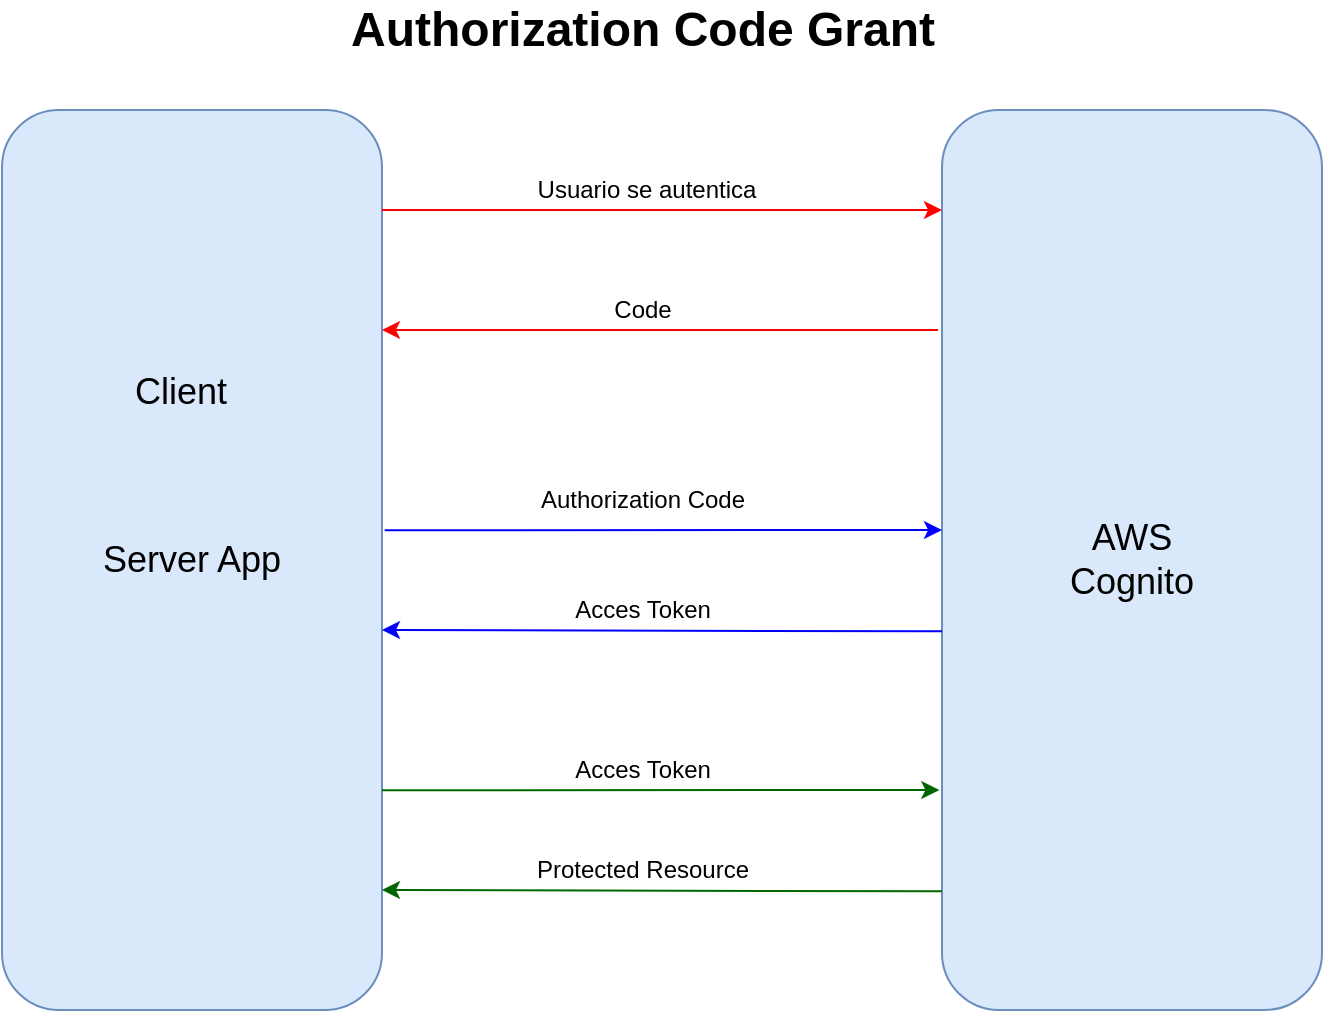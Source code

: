 <mxfile version="27.1.4" pages="10">
  <diagram id="7tGBaHXtMC3OZNAuRk7N" name="Authorization Code Grant">
    <mxGraphModel dx="1426" dy="823" grid="0" gridSize="10" guides="1" tooltips="1" connect="1" arrows="1" fold="1" page="1" pageScale="1" pageWidth="827" pageHeight="1169" math="0" shadow="0">
      <root>
        <mxCell id="jfdKeatXV6GWEacuqLI3-0" />
        <mxCell id="jfdKeatXV6GWEacuqLI3-1" parent="jfdKeatXV6GWEacuqLI3-0" />
        <mxCell id="jfdKeatXV6GWEacuqLI3-2" value="&lt;font style=&quot;font-size: 18px&quot;&gt;Server App&lt;br&gt;&lt;/font&gt;" style="rounded=1;whiteSpace=wrap;html=1;fillColor=#dae8fc;strokeColor=#6c8ebf;" parent="jfdKeatXV6GWEacuqLI3-1" vertex="1">
          <mxGeometry x="40" y="150" width="190" height="450" as="geometry" />
        </mxCell>
        <mxCell id="jfdKeatXV6GWEacuqLI3-3" value="&lt;font style=&quot;font-size: 18px&quot;&gt;AWS&lt;br&gt;Cognito&lt;/font&gt;" style="rounded=1;whiteSpace=wrap;html=1;fillColor=#dae8fc;strokeColor=#6c8ebf;" parent="jfdKeatXV6GWEacuqLI3-1" vertex="1">
          <mxGeometry x="510" y="150" width="190" height="450" as="geometry" />
        </mxCell>
        <mxCell id="jfdKeatXV6GWEacuqLI3-4" value="" style="endArrow=classic;html=1;strokeColor=#FF0000;" parent="jfdKeatXV6GWEacuqLI3-1" edge="1">
          <mxGeometry width="50" height="50" relative="1" as="geometry">
            <mxPoint x="230" y="200" as="sourcePoint" />
            <mxPoint x="510" y="200" as="targetPoint" />
          </mxGeometry>
        </mxCell>
        <mxCell id="jfdKeatXV6GWEacuqLI3-5" value="" style="endArrow=classic;html=1;strokeColor=#FF0000;" parent="jfdKeatXV6GWEacuqLI3-1" edge="1">
          <mxGeometry width="50" height="50" relative="1" as="geometry">
            <mxPoint x="508" y="260" as="sourcePoint" />
            <mxPoint x="230" y="260" as="targetPoint" />
          </mxGeometry>
        </mxCell>
        <mxCell id="jfdKeatXV6GWEacuqLI3-6" value="" style="endArrow=classic;html=1;strokeColor=#0000FF;exitX=1.007;exitY=0.467;exitDx=0;exitDy=0;exitPerimeter=0;" parent="jfdKeatXV6GWEacuqLI3-1" source="jfdKeatXV6GWEacuqLI3-2" edge="1">
          <mxGeometry width="50" height="50" relative="1" as="geometry">
            <mxPoint x="235" y="360" as="sourcePoint" />
            <mxPoint x="510" y="360" as="targetPoint" />
          </mxGeometry>
        </mxCell>
        <mxCell id="jfdKeatXV6GWEacuqLI3-7" value="" style="endArrow=classic;html=1;strokeColor=#0000FF;exitX=-0.011;exitY=0.391;exitDx=0;exitDy=0;exitPerimeter=0;" parent="jfdKeatXV6GWEacuqLI3-1" edge="1">
          <mxGeometry width="50" height="50" relative="1" as="geometry">
            <mxPoint x="510" y="410.66" as="sourcePoint" />
            <mxPoint x="230" y="410" as="targetPoint" />
          </mxGeometry>
        </mxCell>
        <mxCell id="jfdKeatXV6GWEacuqLI3-8" value="Usuario se autentica" style="text;html=1;align=center;verticalAlign=middle;resizable=0;points=[];autosize=1;strokeColor=none;fillColor=none;" parent="jfdKeatXV6GWEacuqLI3-1" vertex="1">
          <mxGeometry x="298" y="177" width="127" height="26" as="geometry" />
        </mxCell>
        <mxCell id="jfdKeatXV6GWEacuqLI3-9" value="Authorization Code" style="text;html=1;align=center;verticalAlign=middle;resizable=0;points=[];autosize=1;strokeColor=none;fillColor=none;" parent="jfdKeatXV6GWEacuqLI3-1" vertex="1">
          <mxGeometry x="300" y="332" width="120" height="26" as="geometry" />
        </mxCell>
        <mxCell id="jfdKeatXV6GWEacuqLI3-10" value="Acces Token" style="text;html=1;align=center;verticalAlign=middle;resizable=0;points=[];autosize=1;strokeColor=none;fillColor=none;" parent="jfdKeatXV6GWEacuqLI3-1" vertex="1">
          <mxGeometry x="320" y="390" width="80" height="20" as="geometry" />
        </mxCell>
        <mxCell id="jfdKeatXV6GWEacuqLI3-11" value="Protected Resource" style="text;html=1;align=center;verticalAlign=middle;resizable=0;points=[];autosize=1;strokeColor=none;fillColor=none;" parent="jfdKeatXV6GWEacuqLI3-1" vertex="1">
          <mxGeometry x="300" y="520" width="120" height="20" as="geometry" />
        </mxCell>
        <mxCell id="jfdKeatXV6GWEacuqLI3-12" value="&lt;font style=&quot;font-size: 24px&quot;&gt;&lt;b&gt;Authorization Code Grant&lt;/b&gt;&lt;/font&gt;" style="text;html=1;align=center;verticalAlign=middle;resizable=0;points=[];autosize=1;strokeColor=none;fillColor=none;" parent="jfdKeatXV6GWEacuqLI3-1" vertex="1">
          <mxGeometry x="205" y="100" width="310" height="20" as="geometry" />
        </mxCell>
        <mxCell id="5fZlUjq5L_SKrfz0E41F-1" value="Code" style="text;html=1;align=center;verticalAlign=middle;resizable=0;points=[];autosize=1;strokeColor=none;fillColor=none;" parent="jfdKeatXV6GWEacuqLI3-1" vertex="1">
          <mxGeometry x="340" y="240" width="40" height="20" as="geometry" />
        </mxCell>
        <mxCell id="AKrex48wg5Jr1Av0gX6V-0" value="" style="endArrow=classic;html=1;strokeColor=#006600;exitX=1.007;exitY=0.467;exitDx=0;exitDy=0;exitPerimeter=0;" parent="jfdKeatXV6GWEacuqLI3-1" edge="1">
          <mxGeometry width="50" height="50" relative="1" as="geometry">
            <mxPoint x="230.0" y="490.15" as="sourcePoint" />
            <mxPoint x="508.67" y="490" as="targetPoint" />
          </mxGeometry>
        </mxCell>
        <mxCell id="AKrex48wg5Jr1Av0gX6V-1" value="Acces Token" style="text;html=1;align=center;verticalAlign=middle;resizable=0;points=[];autosize=1;strokeColor=none;fillColor=none;" parent="jfdKeatXV6GWEacuqLI3-1" vertex="1">
          <mxGeometry x="320" y="470" width="80" height="20" as="geometry" />
        </mxCell>
        <mxCell id="AKrex48wg5Jr1Av0gX6V-2" value="" style="endArrow=classic;html=1;strokeColor=#006600;exitX=-0.011;exitY=0.391;exitDx=0;exitDy=0;exitPerimeter=0;" parent="jfdKeatXV6GWEacuqLI3-1" edge="1">
          <mxGeometry width="50" height="50" relative="1" as="geometry">
            <mxPoint x="510" y="540.66" as="sourcePoint" />
            <mxPoint x="230" y="540" as="targetPoint" />
          </mxGeometry>
        </mxCell>
        <mxCell id="Qg4W7Hjjr-MGt9oiY5fB-0" value="&lt;font style=&quot;font-size: 18px&quot;&gt;Client&lt;/font&gt;" style="text;html=1;align=center;verticalAlign=middle;resizable=0;points=[];autosize=1;strokeColor=none;fillColor=none;" parent="jfdKeatXV6GWEacuqLI3-1" vertex="1">
          <mxGeometry x="101" y="281" width="56" height="20" as="geometry" />
        </mxCell>
      </root>
    </mxGraphModel>
  </diagram>
  <diagram id="WU4TLBCwN2MjciLSLVHm" name="Implicit Grant">
    <mxGraphModel dx="1426" dy="823" grid="0" gridSize="10" guides="1" tooltips="1" connect="1" arrows="1" fold="1" page="1" pageScale="1" pageWidth="827" pageHeight="1169" math="0" shadow="0">
      <root>
        <mxCell id="0" />
        <mxCell id="1" parent="0" />
        <mxCell id="E_ul1PsjaQZuiFOFTuTr-2" value="&lt;font style=&quot;font-size: 18px&quot;&gt;SPA Application&lt;br&gt;&lt;/font&gt;" style="rounded=1;whiteSpace=wrap;html=1;fillColor=#dae8fc;strokeColor=#6c8ebf;" parent="1" vertex="1">
          <mxGeometry x="40" y="150" width="190" height="330" as="geometry" />
        </mxCell>
        <mxCell id="E_ul1PsjaQZuiFOFTuTr-17" value="" style="rounded=1;whiteSpace=wrap;html=1;fillColor=#dae8fc;strokeColor=#6c8ebf;" parent="1" vertex="1">
          <mxGeometry x="510" y="150" width="190" height="330" as="geometry" />
        </mxCell>
        <mxCell id="E_ul1PsjaQZuiFOFTuTr-18" value="" style="endArrow=classic;html=1;strokeColor=#FF0000;" parent="1" edge="1">
          <mxGeometry width="50" height="50" relative="1" as="geometry">
            <mxPoint x="230" y="200" as="sourcePoint" />
            <mxPoint x="510" y="200" as="targetPoint" />
          </mxGeometry>
        </mxCell>
        <mxCell id="E_ul1PsjaQZuiFOFTuTr-19" value="" style="endArrow=classic;html=1;strokeColor=#0000FF;entryX=1.014;entryY=0.389;entryDx=0;entryDy=0;entryPerimeter=0;exitX=-0.011;exitY=0.391;exitDx=0;exitDy=0;exitPerimeter=0;" parent="1" edge="1">
          <mxGeometry width="50" height="50" relative="1" as="geometry">
            <mxPoint x="507.62" y="316.03" as="sourcePoint" />
            <mxPoint x="232.37" y="315.37" as="targetPoint" />
          </mxGeometry>
        </mxCell>
        <mxCell id="E_ul1PsjaQZuiFOFTuTr-20" value="" style="endArrow=classic;html=1;strokeColor=#0000FF;exitX=0.996;exitY=0.633;exitDx=0;exitDy=0;exitPerimeter=0;" parent="1" edge="1">
          <mxGeometry width="50" height="50" relative="1" as="geometry">
            <mxPoint x="229.24" y="373.89" as="sourcePoint" />
            <mxPoint x="510" y="375" as="targetPoint" />
          </mxGeometry>
        </mxCell>
        <mxCell id="E_ul1PsjaQZuiFOFTuTr-22" value="" style="endArrow=classic;html=1;strokeColor=#0000FF;exitX=-0.011;exitY=0.391;exitDx=0;exitDy=0;exitPerimeter=0;" parent="1" edge="1">
          <mxGeometry width="50" height="50" relative="1" as="geometry">
            <mxPoint x="510.0" y="440.66" as="sourcePoint" />
            <mxPoint x="230" y="440" as="targetPoint" />
          </mxGeometry>
        </mxCell>
        <mxCell id="E_ul1PsjaQZuiFOFTuTr-23" value="Usuario se autentica" style="text;html=1;align=center;verticalAlign=middle;resizable=0;points=[];autosize=1;strokeColor=none;fillColor=none;" parent="1" vertex="1">
          <mxGeometry x="297" y="177" width="127" height="26" as="geometry" />
        </mxCell>
        <mxCell id="E_ul1PsjaQZuiFOFTuTr-24" value="Token de acceso" style="text;html=1;align=center;verticalAlign=middle;resizable=0;points=[];autosize=1;strokeColor=none;fillColor=none;" parent="1" vertex="1">
          <mxGeometry x="317" y="294" width="108" height="26" as="geometry" />
        </mxCell>
        <mxCell id="E_ul1PsjaQZuiFOFTuTr-25" value="Token de acceso" style="text;html=1;align=center;verticalAlign=middle;resizable=0;points=[];autosize=1;strokeColor=none;fillColor=none;" parent="1" vertex="1">
          <mxGeometry x="317" y="352" width="108" height="26" as="geometry" />
        </mxCell>
        <mxCell id="E_ul1PsjaQZuiFOFTuTr-26" value="Recurso protegido" style="text;html=1;align=center;verticalAlign=middle;resizable=0;points=[];autosize=1;strokeColor=none;fillColor=none;" parent="1" vertex="1">
          <mxGeometry x="312" y="417" width="116" height="26" as="geometry" />
        </mxCell>
        <mxCell id="E_ul1PsjaQZuiFOFTuTr-27" value="&lt;font style=&quot;font-size: 24px&quot;&gt;&lt;b&gt;Implicit Grant&lt;/b&gt;&lt;/font&gt;" style="text;html=1;align=center;verticalAlign=middle;resizable=0;points=[];autosize=1;strokeColor=none;fillColor=none;" parent="1" vertex="1">
          <mxGeometry x="275" y="100" width="170" height="20" as="geometry" />
        </mxCell>
        <mxCell id="2dSnChdag089g51c2Z33-2" value="&lt;br style=&quot;font-size: 18px&quot;&gt;&lt;span style=&quot;font-size: 18px&quot;&gt;AWS&lt;/span&gt;&lt;br style=&quot;font-size: 18px&quot;&gt;&lt;span style=&quot;font-size: 18px&quot;&gt;Cognito&lt;/span&gt;" style="text;html=1;align=center;verticalAlign=middle;resizable=0;points=[];autosize=1;strokeColor=none;fillColor=none;" parent="1" vertex="1">
          <mxGeometry x="572" y="258" width="72" height="50" as="geometry" />
        </mxCell>
        <mxCell id="NfvZvnEZ1sGbmFYEAAwb-1" value="&lt;font style=&quot;font-size: 18px&quot;&gt;Client&lt;/font&gt;" style="text;html=1;align=center;verticalAlign=middle;resizable=0;points=[];autosize=1;strokeColor=none;fillColor=none;" parent="1" vertex="1">
          <mxGeometry x="104" y="249" width="56" height="20" as="geometry" />
        </mxCell>
      </root>
    </mxGraphModel>
  </diagram>
  <diagram id="grzEVSpgDbRfuqq6brSb" name="Client Credentials Grant">
    <mxGraphModel dx="1426" dy="823" grid="0" gridSize="10" guides="1" tooltips="1" connect="1" arrows="1" fold="1" page="1" pageScale="1" pageWidth="827" pageHeight="1169" math="0" shadow="0">
      <root>
        <mxCell id="WONbDFSyHZjejAyLg7Vt-0" />
        <mxCell id="WONbDFSyHZjejAyLg7Vt-1" parent="WONbDFSyHZjejAyLg7Vt-0" />
        <mxCell id="6TvnOlB_3IsIbzpWUDTl-0" value="&lt;font style=&quot;font-size: 18px&quot;&gt;CLI/API&lt;br&gt;&lt;br&gt;&lt;/font&gt;" style="rounded=1;whiteSpace=wrap;html=1;fillColor=#dae8fc;strokeColor=#6c8ebf;" parent="WONbDFSyHZjejAyLg7Vt-1" vertex="1">
          <mxGeometry x="40" y="150" width="190" height="330" as="geometry" />
        </mxCell>
        <mxCell id="6TvnOlB_3IsIbzpWUDTl-1" value="&lt;font style=&quot;font-size: 18px&quot;&gt;AWS&lt;br&gt;Cognito&lt;/font&gt;" style="rounded=1;whiteSpace=wrap;html=1;fillColor=#dae8fc;strokeColor=#6c8ebf;" parent="WONbDFSyHZjejAyLg7Vt-1" vertex="1">
          <mxGeometry x="510" y="150" width="190" height="330" as="geometry" />
        </mxCell>
        <mxCell id="6TvnOlB_3IsIbzpWUDTl-2" value="" style="endArrow=classic;html=1;strokeColor=#FF0000;" parent="WONbDFSyHZjejAyLg7Vt-1" edge="1">
          <mxGeometry width="50" height="50" relative="1" as="geometry">
            <mxPoint x="230" y="200" as="sourcePoint" />
            <mxPoint x="510" y="200" as="targetPoint" />
          </mxGeometry>
        </mxCell>
        <mxCell id="6TvnOlB_3IsIbzpWUDTl-3" value="" style="endArrow=classic;html=1;strokeColor=#FF0000;entryX=1.014;entryY=0.389;entryDx=0;entryDy=0;entryPerimeter=0;exitX=-0.011;exitY=0.391;exitDx=0;exitDy=0;exitPerimeter=0;" parent="WONbDFSyHZjejAyLg7Vt-1" source="6TvnOlB_3IsIbzpWUDTl-1" target="6TvnOlB_3IsIbzpWUDTl-0" edge="1">
          <mxGeometry width="50" height="50" relative="1" as="geometry">
            <mxPoint x="330" y="320" as="sourcePoint" />
            <mxPoint x="380" y="270" as="targetPoint" />
          </mxGeometry>
        </mxCell>
        <mxCell id="6TvnOlB_3IsIbzpWUDTl-4" value="" style="endArrow=classic;html=1;strokeColor=#0000FF;exitX=0.996;exitY=0.633;exitDx=0;exitDy=0;exitPerimeter=0;" parent="WONbDFSyHZjejAyLg7Vt-1" source="6TvnOlB_3IsIbzpWUDTl-0" edge="1">
          <mxGeometry width="50" height="50" relative="1" as="geometry">
            <mxPoint x="235" y="360" as="sourcePoint" />
            <mxPoint x="510" y="360" as="targetPoint" />
          </mxGeometry>
        </mxCell>
        <mxCell id="6TvnOlB_3IsIbzpWUDTl-5" value="" style="endArrow=classic;html=1;strokeColor=#0000FF;exitX=-0.011;exitY=0.391;exitDx=0;exitDy=0;exitPerimeter=0;" parent="WONbDFSyHZjejAyLg7Vt-1" edge="1">
          <mxGeometry width="50" height="50" relative="1" as="geometry">
            <mxPoint x="510" y="440.66" as="sourcePoint" />
            <mxPoint x="230" y="440" as="targetPoint" />
          </mxGeometry>
        </mxCell>
        <mxCell id="6TvnOlB_3IsIbzpWUDTl-6" value="Credenciales cliente" style="text;html=1;align=center;verticalAlign=middle;resizable=0;points=[];autosize=1;strokeColor=none;fillColor=none;" parent="WONbDFSyHZjejAyLg7Vt-1" vertex="1">
          <mxGeometry x="297" y="177" width="126" height="26" as="geometry" />
        </mxCell>
        <mxCell id="6TvnOlB_3IsIbzpWUDTl-7" value="Token acceso" style="text;html=1;align=center;verticalAlign=middle;resizable=0;points=[];autosize=1;strokeColor=none;fillColor=none;" parent="WONbDFSyHZjejAyLg7Vt-1" vertex="1">
          <mxGeometry x="315" y="257" width="91" height="26" as="geometry" />
        </mxCell>
        <mxCell id="6TvnOlB_3IsIbzpWUDTl-8" value="Token acceso" style="text;html=1;align=center;verticalAlign=middle;resizable=0;points=[];autosize=1;strokeColor=none;fillColor=none;" parent="WONbDFSyHZjejAyLg7Vt-1" vertex="1">
          <mxGeometry x="325" y="337" width="91" height="26" as="geometry" />
        </mxCell>
        <mxCell id="6TvnOlB_3IsIbzpWUDTl-9" value="Recurso protegido" style="text;html=1;align=center;verticalAlign=middle;resizable=0;points=[];autosize=1;strokeColor=none;fillColor=none;" parent="WONbDFSyHZjejAyLg7Vt-1" vertex="1">
          <mxGeometry x="312" y="417" width="116" height="26" as="geometry" />
        </mxCell>
        <mxCell id="6TvnOlB_3IsIbzpWUDTl-10" value="&lt;font style=&quot;font-size: 24px&quot;&gt;&lt;b&gt;Client Credentials Grant&lt;/b&gt;&lt;/font&gt;" style="text;html=1;align=center;verticalAlign=middle;resizable=0;points=[];autosize=1;strokeColor=none;fillColor=none;" parent="WONbDFSyHZjejAyLg7Vt-1" vertex="1">
          <mxGeometry x="220" y="100" width="290" height="20" as="geometry" />
        </mxCell>
        <mxCell id="1j7E34BFy6xpnISXkEu1-0" value="&lt;font style=&quot;font-size: 18px&quot;&gt;Client&lt;/font&gt;" style="text;html=1;align=center;verticalAlign=middle;resizable=0;points=[];autosize=1;strokeColor=none;fillColor=none;" parent="WONbDFSyHZjejAyLg7Vt-1" vertex="1">
          <mxGeometry x="104" y="221" width="56" height="20" as="geometry" />
        </mxCell>
      </root>
    </mxGraphModel>
  </diagram>
  <diagram id="HDricgUZGTZe4mkTwo1Q" name="SRP">
    <mxGraphModel dx="2062" dy="1161" grid="0" gridSize="10" guides="1" tooltips="1" connect="1" arrows="1" fold="1" page="1" pageScale="1" pageWidth="827" pageHeight="1169" math="0" shadow="0">
      <root>
        <mxCell id="Ple8CoWQ17N0Hujbi1DR-0" />
        <mxCell id="Ple8CoWQ17N0Hujbi1DR-1" parent="Ple8CoWQ17N0Hujbi1DR-0" />
        <mxCell id="rMYgslC1pZNcyTpKd_zM-0" value="&lt;font style=&quot;font-size: 18px&quot;&gt;&lt;br&gt;&lt;/font&gt;" style="rounded=1;whiteSpace=wrap;html=1;fillColor=#dae8fc;strokeColor=#6c8ebf;" parent="Ple8CoWQ17N0Hujbi1DR-1" vertex="1">
          <mxGeometry x="40" y="150" width="190" height="340" as="geometry" />
        </mxCell>
        <mxCell id="rMYgslC1pZNcyTpKd_zM-1" value="" style="rounded=1;whiteSpace=wrap;html=1;fillColor=#dae8fc;strokeColor=#6c8ebf;" parent="Ple8CoWQ17N0Hujbi1DR-1" vertex="1">
          <mxGeometry x="510" y="150" width="190" height="340" as="geometry" />
        </mxCell>
        <mxCell id="rMYgslC1pZNcyTpKd_zM-4" value="&lt;font style=&quot;font-size: 18px&quot;&gt;Server (Cognito)&lt;/font&gt;" style="text;html=1;align=center;verticalAlign=middle;resizable=0;points=[];autosize=1;strokeColor=none;fillColor=none;" parent="Ple8CoWQ17N0Hujbi1DR-1" vertex="1">
          <mxGeometry x="530" y="120" width="150" height="20" as="geometry" />
        </mxCell>
        <mxCell id="rMYgslC1pZNcyTpKd_zM-5" value="&lt;span style=&quot;font-size: 18px&quot;&gt;Client&lt;/span&gt;" style="text;html=1;align=center;verticalAlign=middle;resizable=0;points=[];autosize=1;strokeColor=none;fillColor=none;" parent="Ple8CoWQ17N0Hujbi1DR-1" vertex="1">
          <mxGeometry x="105" y="120" width="60" height="20" as="geometry" />
        </mxCell>
        <mxCell id="rMYgslC1pZNcyTpKd_zM-6" value="" style="endArrow=classic;html=1;strokeColor=#0000FF;exitX=1.007;exitY=0.467;exitDx=0;exitDy=0;exitPerimeter=0;" parent="Ple8CoWQ17N0Hujbi1DR-1" edge="1">
          <mxGeometry width="50" height="50" relative="1" as="geometry">
            <mxPoint x="231.33" y="200.15" as="sourcePoint" />
            <mxPoint x="510" y="200" as="targetPoint" />
            <Array as="points">
              <mxPoint x="370" y="200" />
            </Array>
          </mxGeometry>
        </mxCell>
        <mxCell id="RZGxl1XjUYUmyUuKSE3p-0" value="" style="endArrow=classic;html=1;strokeColor=#0000FF;exitX=-0.011;exitY=0.391;exitDx=0;exitDy=0;exitPerimeter=0;" parent="Ple8CoWQ17N0Hujbi1DR-1" edge="1">
          <mxGeometry width="50" height="50" relative="1" as="geometry">
            <mxPoint x="510" y="320.16" as="sourcePoint" />
            <mxPoint x="230" y="319.5" as="targetPoint" />
          </mxGeometry>
        </mxCell>
        <mxCell id="RZGxl1XjUYUmyUuKSE3p-1" value="" style="endArrow=classic;html=1;strokeColor=#0000FF;exitX=1.007;exitY=0.467;exitDx=0;exitDy=0;exitPerimeter=0;" parent="Ple8CoWQ17N0Hujbi1DR-1" edge="1">
          <mxGeometry width="50" height="50" relative="1" as="geometry">
            <mxPoint x="230.0" y="440.15" as="sourcePoint" />
            <mxPoint x="508.67" y="440" as="targetPoint" />
            <Array as="points">
              <mxPoint x="368.67" y="440" />
            </Array>
          </mxGeometry>
        </mxCell>
        <mxCell id="RZGxl1XjUYUmyUuKSE3p-2" value="1. Calcula A&amp;nbsp;" style="text;html=1;align=center;verticalAlign=middle;resizable=0;points=[];autosize=1;strokeColor=none;fillColor=none;" parent="Ple8CoWQ17N0Hujbi1DR-1" vertex="1">
          <mxGeometry x="95" y="190" width="80" height="20" as="geometry" />
        </mxCell>
        <mxCell id="RZGxl1XjUYUmyUuKSE3p-3" value="2. john, A" style="text;html=1;align=center;verticalAlign=middle;resizable=0;points=[];autosize=1;strokeColor=none;fillColor=none;" parent="Ple8CoWQ17N0Hujbi1DR-1" vertex="1">
          <mxGeometry x="330" y="180" width="70" height="20" as="geometry" />
        </mxCell>
        <mxCell id="RZGxl1XjUYUmyUuKSE3p-4" value="3. Busca (john, s, v)" style="text;html=1;align=center;verticalAlign=middle;resizable=0;points=[];autosize=1;strokeColor=none;fillColor=none;" parent="Ple8CoWQ17N0Hujbi1DR-1" vertex="1">
          <mxGeometry x="530" y="180" width="120" height="20" as="geometry" />
        </mxCell>
        <mxCell id="RZGxl1XjUYUmyUuKSE3p-5" value="Calcula B = f(v)" style="text;html=1;align=center;verticalAlign=middle;resizable=0;points=[];autosize=1;strokeColor=none;fillColor=none;" parent="Ple8CoWQ17N0Hujbi1DR-1" vertex="1">
          <mxGeometry x="541" y="200" width="100" height="20" as="geometry" />
        </mxCell>
        <mxCell id="RZGxl1XjUYUmyUuKSE3p-6" value="Calcula S = f(A,v)" style="text;html=1;align=center;verticalAlign=middle;resizable=0;points=[];autosize=1;strokeColor=none;fillColor=none;" parent="Ple8CoWQ17N0Hujbi1DR-1" vertex="1">
          <mxGeometry x="542" y="220" width="110" height="20" as="geometry" />
        </mxCell>
        <mxCell id="RZGxl1XjUYUmyUuKSE3p-7" value="Calcula K = hash(S)" style="text;html=1;align=center;verticalAlign=middle;resizable=0;points=[];autosize=1;strokeColor=none;fillColor=none;" parent="Ple8CoWQ17N0Hujbi1DR-1" vertex="1">
          <mxGeometry x="544" y="240" width="120" height="20" as="geometry" />
        </mxCell>
        <mxCell id="RZGxl1XjUYUmyUuKSE3p-8" value="4. s, u, B" style="text;html=1;align=center;verticalAlign=middle;resizable=0;points=[];autosize=1;strokeColor=none;fillColor=none;" parent="Ple8CoWQ17N0Hujbi1DR-1" vertex="1">
          <mxGeometry x="330" y="300" width="60" height="20" as="geometry" />
        </mxCell>
        <mxCell id="RZGxl1XjUYUmyUuKSE3p-9" value="5. Calcula S = f(B,x,u)" style="text;html=1;align=center;verticalAlign=middle;resizable=0;points=[];autosize=1;strokeColor=none;fillColor=none;" parent="Ple8CoWQ17N0Hujbi1DR-1" vertex="1">
          <mxGeometry x="60" y="304" width="130" height="20" as="geometry" />
        </mxCell>
        <mxCell id="RZGxl1XjUYUmyUuKSE3p-10" value="Calcula K = hash(S)" style="text;html=1;align=center;verticalAlign=middle;resizable=0;points=[];autosize=1;strokeColor=none;fillColor=none;" parent="Ple8CoWQ17N0Hujbi1DR-1" vertex="1">
          <mxGeometry x="72" y="325" width="120" height="20" as="geometry" />
        </mxCell>
        <mxCell id="RZGxl1XjUYUmyUuKSE3p-11" value="Calcula M = hash(A,B,K)" style="text;html=1;align=center;verticalAlign=middle;resizable=0;points=[];autosize=1;strokeColor=none;fillColor=none;" parent="Ple8CoWQ17N0Hujbi1DR-1" vertex="1">
          <mxGeometry x="69" y="347" width="150" height="20" as="geometry" />
        </mxCell>
        <mxCell id="RZGxl1XjUYUmyUuKSE3p-12" value="6. M" style="text;html=1;align=center;verticalAlign=middle;resizable=0;points=[];autosize=1;strokeColor=none;fillColor=none;" parent="Ple8CoWQ17N0Hujbi1DR-1" vertex="1">
          <mxGeometry x="340" y="420" width="40" height="20" as="geometry" />
        </mxCell>
        <mxCell id="RZGxl1XjUYUmyUuKSE3p-13" value="7. Comprueba M = hash(A,B,K)" style="text;html=1;align=center;verticalAlign=middle;resizable=0;points=[];autosize=1;strokeColor=none;fillColor=none;" parent="Ple8CoWQ17N0Hujbi1DR-1" vertex="1">
          <mxGeometry x="514" y="420" width="180" height="20" as="geometry" />
        </mxCell>
        <mxCell id="RZGxl1XjUYUmyUuKSE3p-18" value="&lt;font style=&quot;font-size: 18px&quot;&gt;Register&lt;/font&gt;" style="text;html=1;align=center;verticalAlign=middle;resizable=0;points=[];autosize=1;strokeColor=none;fillColor=none;" parent="Ple8CoWQ17N0Hujbi1DR-1" vertex="1">
          <mxGeometry x="310" y="640" width="80" height="20" as="geometry" />
        </mxCell>
        <mxCell id="RZGxl1XjUYUmyUuKSE3p-19" value="1.&amp;nbsp; &amp;nbsp;Calcula&amp;nbsp; x = hash(s,password)" style="text;html=1;align=center;verticalAlign=middle;resizable=0;points=[];autosize=1;strokeColor=none;fillColor=none;" parent="Ple8CoWQ17N0Hujbi1DR-1" vertex="1">
          <mxGeometry x="240" y="700" width="200" height="20" as="geometry" />
        </mxCell>
        <mxCell id="RZGxl1XjUYUmyUuKSE3p-20" value="Calcula&amp;nbsp; v = f(x)" style="text;html=1;align=center;verticalAlign=middle;resizable=0;points=[];autosize=1;strokeColor=none;fillColor=none;" parent="Ple8CoWQ17N0Hujbi1DR-1" vertex="1">
          <mxGeometry x="262" y="720" width="100" height="20" as="geometry" />
        </mxCell>
        <mxCell id="RZGxl1XjUYUmyUuKSE3p-21" value="2.&amp;nbsp; &amp;nbsp;Usuario envia (s,v) al servidor" style="text;html=1;align=center;verticalAlign=middle;resizable=0;points=[];autosize=1;strokeColor=none;fillColor=none;" parent="Ple8CoWQ17N0Hujbi1DR-1" vertex="1">
          <mxGeometry x="245" y="750" width="190" height="20" as="geometry" />
        </mxCell>
        <mxCell id="RZGxl1XjUYUmyUuKSE3p-22" value="3.&amp;nbsp; &amp;nbsp;Servidor guarda (john, s, v)" style="text;html=1;align=center;verticalAlign=middle;resizable=0;points=[];autosize=1;strokeColor=none;fillColor=none;" parent="Ple8CoWQ17N0Hujbi1DR-1" vertex="1">
          <mxGeometry x="243" y="780" width="180" height="20" as="geometry" />
        </mxCell>
        <mxCell id="RZGxl1XjUYUmyUuKSE3p-23" value="&lt;font style=&quot;font-size: 18px&quot;&gt;Authentication&lt;/font&gt;" style="text;html=1;align=center;verticalAlign=middle;resizable=0;points=[];autosize=1;strokeColor=none;fillColor=none;" parent="Ple8CoWQ17N0Hujbi1DR-1" vertex="1">
          <mxGeometry x="300" y="40" width="130" height="20" as="geometry" />
        </mxCell>
      </root>
    </mxGraphModel>
  </diagram>
  <diagram id="KJDEcIGHtTL7YFNQQz6N" name="Criptografía asimétrica">
    <mxGraphModel dx="2062" dy="1161" grid="1" gridSize="10" guides="1" tooltips="1" connect="1" arrows="1" fold="1" page="1" pageScale="1" pageWidth="827" pageHeight="1169" math="0" shadow="0">
      <root>
        <mxCell id="Pb9fcJFbUBtgqi5JuQdi-0" />
        <mxCell id="Pb9fcJFbUBtgqi5JuQdi-1" parent="Pb9fcJFbUBtgqi5JuQdi-0" />
        <mxCell id="Pb9fcJFbUBtgqi5JuQdi-2" value="" style="sketch=0;pointerEvents=1;shadow=0;dashed=0;html=1;strokeColor=none;labelPosition=center;verticalLabelPosition=bottom;verticalAlign=top;outlineConnect=0;align=center;shape=mxgraph.office.security.key_permissions;fillColor=#00BEF2;" parent="Pb9fcJFbUBtgqi5JuQdi-1" vertex="1">
          <mxGeometry x="450" y="227" width="25" height="53" as="geometry" />
        </mxCell>
        <mxCell id="Pb9fcJFbUBtgqi5JuQdi-4" value="" style="shadow=0;dashed=0;html=1;strokeColor=none;fillColor=#00BEF2;labelPosition=center;verticalLabelPosition=bottom;verticalAlign=top;align=center;outlineConnect=0;shape=mxgraph.veeam.2d.private_key;" parent="Pb9fcJFbUBtgqi5JuQdi-1" vertex="1">
          <mxGeometry x="77.5" y="400" width="55.6" height="50.8" as="geometry" />
        </mxCell>
        <mxCell id="Pb9fcJFbUBtgqi5JuQdi-5" value="" style="verticalLabelPosition=bottom;html=1;verticalAlign=top;align=center;strokeColor=none;fillColor=#00BEF2;shape=mxgraph.azure.user;" parent="Pb9fcJFbUBtgqi5JuQdi-1" vertex="1">
          <mxGeometry x="70.0" y="310" width="47.5" height="50" as="geometry" />
        </mxCell>
        <mxCell id="Pb9fcJFbUBtgqi5JuQdi-6" value="" style="verticalLabelPosition=bottom;html=1;verticalAlign=top;align=center;strokeColor=none;fillColor=#009900;shape=mxgraph.azure.user;" parent="Pb9fcJFbUBtgqi5JuQdi-1" vertex="1">
          <mxGeometry x="520" y="310" width="47.5" height="50" as="geometry" />
        </mxCell>
        <mxCell id="Pb9fcJFbUBtgqi5JuQdi-7" value="" style="sketch=0;pointerEvents=1;shadow=0;dashed=0;html=1;strokeColor=none;labelPosition=center;verticalLabelPosition=bottom;verticalAlign=top;outlineConnect=0;align=center;shape=mxgraph.office.security.key_permissions;fillColor=#009900;" parent="Pb9fcJFbUBtgqi5JuQdi-1" vertex="1">
          <mxGeometry x="169.35" y="227" width="25" height="53" as="geometry" />
        </mxCell>
        <mxCell id="Pb9fcJFbUBtgqi5JuQdi-8" value="" style="shadow=0;dashed=0;html=1;strokeColor=none;fillColor=#009900;labelPosition=center;verticalLabelPosition=bottom;verticalAlign=top;align=center;outlineConnect=0;shape=mxgraph.veeam.2d.private_key;" parent="Pb9fcJFbUBtgqi5JuQdi-1" vertex="1">
          <mxGeometry x="520" y="400" width="55.6" height="50.8" as="geometry" />
        </mxCell>
        <mxCell id="3xsCrC-Z2GiL69pgFLMQ-0" value="John" style="text;html=1;align=center;verticalAlign=middle;resizable=0;points=[];autosize=1;strokeColor=none;fillColor=none;" parent="Pb9fcJFbUBtgqi5JuQdi-1" vertex="1">
          <mxGeometry x="77.5" y="280" width="40" height="20" as="geometry" />
        </mxCell>
        <mxCell id="3xsCrC-Z2GiL69pgFLMQ-1" value="Bob" style="text;html=1;align=center;verticalAlign=middle;resizable=0;points=[];autosize=1;strokeColor=none;fillColor=none;" parent="Pb9fcJFbUBtgqi5JuQdi-1" vertex="1">
          <mxGeometry x="523.75" y="280" width="40" height="20" as="geometry" />
        </mxCell>
        <mxCell id="3xsCrC-Z2GiL69pgFLMQ-2" value="Private Key&lt;br&gt;" style="text;html=1;align=center;verticalAlign=middle;resizable=0;points=[];autosize=1;strokeColor=none;fillColor=none;" parent="Pb9fcJFbUBtgqi5JuQdi-1" vertex="1">
          <mxGeometry x="57.5" y="460" width="80" height="20" as="geometry" />
        </mxCell>
        <mxCell id="3xsCrC-Z2GiL69pgFLMQ-3" value="Private Key&lt;br&gt;" style="text;html=1;align=center;verticalAlign=middle;resizable=0;points=[];autosize=1;strokeColor=none;fillColor=none;" parent="Pb9fcJFbUBtgqi5JuQdi-1" vertex="1">
          <mxGeometry x="507.8" y="460" width="80" height="20" as="geometry" />
        </mxCell>
        <mxCell id="3xsCrC-Z2GiL69pgFLMQ-4" value="Public Key John" style="text;html=1;align=center;verticalAlign=middle;resizable=0;points=[];autosize=1;strokeColor=none;fillColor=none;" parent="Pb9fcJFbUBtgqi5JuQdi-1" vertex="1">
          <mxGeometry x="407.8" y="200" width="100" height="20" as="geometry" />
        </mxCell>
        <mxCell id="3xsCrC-Z2GiL69pgFLMQ-5" value="Public Key Bob" style="text;html=1;align=center;verticalAlign=middle;resizable=0;points=[];autosize=1;strokeColor=none;fillColor=none;" parent="Pb9fcJFbUBtgqi5JuQdi-1" vertex="1">
          <mxGeometry x="131.85" y="200" width="100" height="20" as="geometry" />
        </mxCell>
        <mxCell id="3xsCrC-Z2GiL69pgFLMQ-7" value="" style="shape=flexArrow;endArrow=classic;startArrow=classic;html=1;rounded=0;" parent="Pb9fcJFbUBtgqi5JuQdi-1" edge="1">
          <mxGeometry width="100" height="100" relative="1" as="geometry">
            <mxPoint x="210" y="253" as="sourcePoint" />
            <mxPoint x="430" y="253" as="targetPoint" />
          </mxGeometry>
        </mxCell>
        <mxCell id="3xsCrC-Z2GiL69pgFLMQ-8" value="1" style="text;html=1;align=center;verticalAlign=middle;resizable=0;points=[];autosize=1;strokeColor=none;fillColor=none;" parent="Pb9fcJFbUBtgqi5JuQdi-1" vertex="1">
          <mxGeometry x="310" y="220" width="20" height="20" as="geometry" />
        </mxCell>
        <mxCell id="3xsCrC-Z2GiL69pgFLMQ-9" value="" style="endArrow=classic;startArrow=classic;html=1;rounded=0;" parent="Pb9fcJFbUBtgqi5JuQdi-1" edge="1">
          <mxGeometry width="50" height="50" relative="1" as="geometry">
            <mxPoint x="140" y="350" as="sourcePoint" />
            <mxPoint x="500" y="350" as="targetPoint" />
          </mxGeometry>
        </mxCell>
        <mxCell id="3xsCrC-Z2GiL69pgFLMQ-12" value="2" style="text;html=1;align=center;verticalAlign=middle;resizable=0;points=[];autosize=1;strokeColor=none;fillColor=none;" parent="Pb9fcJFbUBtgqi5JuQdi-1" vertex="1">
          <mxGeometry x="180" y="300" width="20" height="20" as="geometry" />
        </mxCell>
        <mxCell id="3xsCrC-Z2GiL69pgFLMQ-13" value="3" style="text;html=1;align=center;verticalAlign=middle;resizable=0;points=[];autosize=1;strokeColor=none;fillColor=none;" parent="Pb9fcJFbUBtgqi5JuQdi-1" vertex="1">
          <mxGeometry x="250" y="320" width="20" height="20" as="geometry" />
        </mxCell>
        <mxCell id="3xsCrC-Z2GiL69pgFLMQ-14" value="" style="endArrow=classic;html=1;rounded=0;" parent="Pb9fcJFbUBtgqi5JuQdi-1" edge="1">
          <mxGeometry width="50" height="50" relative="1" as="geometry">
            <mxPoint x="280" y="329.5" as="sourcePoint" />
            <mxPoint x="400" y="330" as="targetPoint" />
          </mxGeometry>
        </mxCell>
        <mxCell id="3xsCrC-Z2GiL69pgFLMQ-15" value="" style="endArrow=classic;html=1;rounded=0;" parent="Pb9fcJFbUBtgqi5JuQdi-1" edge="1">
          <mxGeometry width="50" height="50" relative="1" as="geometry">
            <mxPoint x="181.35" y="290" as="sourcePoint" />
            <mxPoint x="181.35" y="350" as="targetPoint" />
          </mxGeometry>
        </mxCell>
        <mxCell id="3xsCrC-Z2GiL69pgFLMQ-16" value="Mensaje cifrado" style="text;html=1;align=center;verticalAlign=middle;resizable=0;points=[];autosize=1;strokeColor=none;fillColor=none;" parent="Pb9fcJFbUBtgqi5JuQdi-1" vertex="1">
          <mxGeometry x="280" y="310" width="100" height="20" as="geometry" />
        </mxCell>
        <mxCell id="3xsCrC-Z2GiL69pgFLMQ-17" value="" style="endArrow=classic;html=1;rounded=0;" parent="Pb9fcJFbUBtgqi5JuQdi-1" edge="1">
          <mxGeometry width="50" height="50" relative="1" as="geometry">
            <mxPoint x="460" y="350" as="sourcePoint" />
            <mxPoint x="510" y="440" as="targetPoint" />
            <Array as="points">
              <mxPoint x="460" y="440" />
            </Array>
          </mxGeometry>
        </mxCell>
        <mxCell id="3xsCrC-Z2GiL69pgFLMQ-18" value="4" style="text;html=1;align=center;verticalAlign=middle;resizable=0;points=[];autosize=1;strokeColor=none;fillColor=none;" parent="Pb9fcJFbUBtgqi5JuQdi-1" vertex="1">
          <mxGeometry x="440" y="390" width="20" height="20" as="geometry" />
        </mxCell>
      </root>
    </mxGraphModel>
  </diagram>
  <diagram name="Criptografia simétrica" id="2ZwsGujZmvZ3WeDEHDmr">
    <mxGraphModel dx="2062" dy="1161" grid="1" gridSize="10" guides="1" tooltips="1" connect="1" arrows="1" fold="1" page="1" pageScale="1" pageWidth="827" pageHeight="1169" math="0" shadow="0">
      <root>
        <mxCell id="8_TD4dXQySzhltBM7wvY-0" />
        <mxCell id="8_TD4dXQySzhltBM7wvY-1" parent="8_TD4dXQySzhltBM7wvY-0" />
        <mxCell id="8_TD4dXQySzhltBM7wvY-4" value="" style="verticalLabelPosition=bottom;html=1;verticalAlign=top;align=center;strokeColor=none;fillColor=#00BEF2;shape=mxgraph.azure.user;" parent="8_TD4dXQySzhltBM7wvY-1" vertex="1">
          <mxGeometry x="70.0" y="310" width="47.5" height="50" as="geometry" />
        </mxCell>
        <mxCell id="8_TD4dXQySzhltBM7wvY-5" value="" style="verticalLabelPosition=bottom;html=1;verticalAlign=top;align=center;strokeColor=none;fillColor=#009900;shape=mxgraph.azure.user;" parent="8_TD4dXQySzhltBM7wvY-1" vertex="1">
          <mxGeometry x="520" y="310" width="47.5" height="50" as="geometry" />
        </mxCell>
        <mxCell id="8_TD4dXQySzhltBM7wvY-8" value="John" style="text;html=1;align=center;verticalAlign=middle;resizable=0;points=[];autosize=1;strokeColor=none;fillColor=none;" parent="8_TD4dXQySzhltBM7wvY-1" vertex="1">
          <mxGeometry x="77.5" y="280" width="40" height="20" as="geometry" />
        </mxCell>
        <mxCell id="8_TD4dXQySzhltBM7wvY-9" value="Bob" style="text;html=1;align=center;verticalAlign=middle;resizable=0;points=[];autosize=1;strokeColor=none;fillColor=none;" parent="8_TD4dXQySzhltBM7wvY-1" vertex="1">
          <mxGeometry x="523.75" y="280" width="40" height="20" as="geometry" />
        </mxCell>
        <mxCell id="8_TD4dXQySzhltBM7wvY-14" value="" style="shape=flexArrow;endArrow=classic;startArrow=classic;html=1;rounded=0;" parent="8_TD4dXQySzhltBM7wvY-1" edge="1">
          <mxGeometry width="100" height="100" relative="1" as="geometry">
            <mxPoint x="150" y="253" as="sourcePoint" />
            <mxPoint x="490" y="253" as="targetPoint" />
          </mxGeometry>
        </mxCell>
        <mxCell id="8_TD4dXQySzhltBM7wvY-15" value="1. Acuerdan Clave" style="text;html=1;align=center;verticalAlign=middle;resizable=0;points=[];autosize=1;strokeColor=none;fillColor=none;" parent="8_TD4dXQySzhltBM7wvY-1" vertex="1">
          <mxGeometry x="265" y="220" width="110" height="20" as="geometry" />
        </mxCell>
        <mxCell id="8_TD4dXQySzhltBM7wvY-16" value="" style="endArrow=classic;startArrow=classic;html=1;rounded=0;" parent="8_TD4dXQySzhltBM7wvY-1" edge="1">
          <mxGeometry width="50" height="50" relative="1" as="geometry">
            <mxPoint x="140" y="350" as="sourcePoint" />
            <mxPoint x="500" y="350" as="targetPoint" />
          </mxGeometry>
        </mxCell>
        <mxCell id="8_TD4dXQySzhltBM7wvY-19" value="" style="endArrow=classic;html=1;rounded=0;" parent="8_TD4dXQySzhltBM7wvY-1" edge="1">
          <mxGeometry width="50" height="50" relative="1" as="geometry">
            <mxPoint x="260" y="330" as="sourcePoint" />
            <mxPoint x="400" y="330" as="targetPoint" />
          </mxGeometry>
        </mxCell>
        <mxCell id="8_TD4dXQySzhltBM7wvY-21" value="3. Mensaje cifrado" style="text;html=1;align=center;verticalAlign=middle;resizable=0;points=[];autosize=1;strokeColor=none;fillColor=none;" parent="8_TD4dXQySzhltBM7wvY-1" vertex="1">
          <mxGeometry x="275" y="310" width="110" height="20" as="geometry" />
        </mxCell>
        <mxCell id="tJr3tUAXzVaxVf87W-db-0" value="" style="points=[[0,0.5,0],[0.24,0,0],[0.5,0.28,0],[0.995,0.475,0],[0.5,0.72,0],[0.24,1,0]];verticalLabelPosition=bottom;sketch=0;html=1;verticalAlign=top;aspect=fixed;align=center;pointerEvents=1;shape=mxgraph.cisco19.key;fillColor=#005073;strokeColor=none;" parent="8_TD4dXQySzhltBM7wvY-1" vertex="1">
          <mxGeometry x="295" y="170" width="50" height="22.5" as="geometry" />
        </mxCell>
        <mxCell id="tJr3tUAXzVaxVf87W-db-3" value="" style="points=[[0,0.5,0],[0.24,0,0],[0.5,0.28,0],[0.995,0.475,0],[0.5,0.72,0],[0.24,1,0]];verticalLabelPosition=bottom;sketch=0;html=1;verticalAlign=top;aspect=fixed;align=center;pointerEvents=1;shape=mxgraph.cisco19.key;fillColor=#005073;strokeColor=none;" parent="8_TD4dXQySzhltBM7wvY-1" vertex="1">
          <mxGeometry x="68.75" y="400" width="50" height="22.5" as="geometry" />
        </mxCell>
        <mxCell id="tJr3tUAXzVaxVf87W-db-4" value="" style="points=[[0,0.5,0],[0.24,0,0],[0.5,0.28,0],[0.995,0.475,0],[0.5,0.72,0],[0.24,1,0]];verticalLabelPosition=bottom;sketch=0;html=1;verticalAlign=top;aspect=fixed;align=center;pointerEvents=1;shape=mxgraph.cisco19.key;fillColor=#005073;strokeColor=none;" parent="8_TD4dXQySzhltBM7wvY-1" vertex="1">
          <mxGeometry x="520" y="400" width="50" height="22.5" as="geometry" />
        </mxCell>
        <mxCell id="tJr3tUAXzVaxVf87W-db-5" value="" style="endArrow=classic;html=1;rounded=0;" parent="8_TD4dXQySzhltBM7wvY-1" edge="1">
          <mxGeometry width="50" height="50" relative="1" as="geometry">
            <mxPoint x="140" y="410" as="sourcePoint" />
            <mxPoint x="190" y="352.5" as="targetPoint" />
            <Array as="points">
              <mxPoint x="190" y="410" />
            </Array>
          </mxGeometry>
        </mxCell>
        <mxCell id="tJr3tUAXzVaxVf87W-db-6" value="2. Cifra mensaje" style="text;html=1;align=center;verticalAlign=middle;resizable=0;points=[];autosize=1;strokeColor=none;fillColor=none;" parent="8_TD4dXQySzhltBM7wvY-1" vertex="1">
          <mxGeometry x="190" y="390" width="100" height="20" as="geometry" />
        </mxCell>
        <mxCell id="tJr3tUAXzVaxVf87W-db-7" value="" style="endArrow=classic;html=1;rounded=0;" parent="8_TD4dXQySzhltBM7wvY-1" edge="1">
          <mxGeometry width="50" height="50" relative="1" as="geometry">
            <mxPoint x="450" y="350" as="sourcePoint" />
            <mxPoint x="500" y="410" as="targetPoint" />
            <Array as="points">
              <mxPoint x="450" y="410" />
            </Array>
          </mxGeometry>
        </mxCell>
        <mxCell id="tJr3tUAXzVaxVf87W-db-8" value="4. Descifra mensaje" style="text;html=1;align=center;verticalAlign=middle;resizable=0;points=[];autosize=1;strokeColor=none;fillColor=none;" parent="8_TD4dXQySzhltBM7wvY-1" vertex="1">
          <mxGeometry x="400" y="420" width="120" height="20" as="geometry" />
        </mxCell>
      </root>
    </mxGraphModel>
  </diagram>
  <diagram name="Code Grant sin PKCE" id="HhD1ILQnOk8_qf33368X">
    <mxGraphModel dx="2253" dy="823" grid="0" gridSize="10" guides="1" tooltips="1" connect="1" arrows="1" fold="1" page="1" pageScale="1" pageWidth="827" pageHeight="1169" math="0" shadow="0">
      <root>
        <mxCell id="z7WFuNGyFl74B5fOumrL-0" />
        <mxCell id="z7WFuNGyFl74B5fOumrL-1" parent="z7WFuNGyFl74B5fOumrL-0" />
        <mxCell id="z7WFuNGyFl74B5fOumrL-2" value="" style="shape=umlLifeline;participant=umlActor;perimeter=lifelinePerimeter;whiteSpace=wrap;html=1;container=1;collapsible=0;recursiveResize=0;verticalAlign=top;spacingTop=36;outlineConnect=0;" parent="z7WFuNGyFl74B5fOumrL-1" vertex="1">
          <mxGeometry x="-770" y="109" width="20" height="775" as="geometry" />
        </mxCell>
        <mxCell id="z7WFuNGyFl74B5fOumrL-3" value="Usuario" style="text;html=1;strokeColor=none;fillColor=none;align=center;verticalAlign=middle;whiteSpace=wrap;rounded=0;" parent="z7WFuNGyFl74B5fOumrL-1" vertex="1">
          <mxGeometry x="-790" y="69" width="60" height="30" as="geometry" />
        </mxCell>
        <mxCell id="z7WFuNGyFl74B5fOumrL-4" value="Usario quiere loguearse" style="html=1;verticalAlign=bottom;endArrow=block;rounded=0;" parent="z7WFuNGyFl74B5fOumrL-1" edge="1">
          <mxGeometry width="80" relative="1" as="geometry">
            <mxPoint x="-760" y="189" as="sourcePoint" />
            <mxPoint x="-450.5" y="189" as="targetPoint" />
          </mxGeometry>
        </mxCell>
        <mxCell id="z7WFuNGyFl74B5fOumrL-5" value="&lt;font style=&quot;font-size: 11px;&quot;&gt;Generar state &amp;amp; nonce&lt;/font&gt;" style="text;html=1;strokeColor=none;fillColor=none;align=center;verticalAlign=middle;whiteSpace=wrap;rounded=0;" parent="z7WFuNGyFl74B5fOumrL-1" vertex="1">
          <mxGeometry x="-637" y="243" width="220" height="30" as="geometry" />
        </mxCell>
        <mxCell id="z7WFuNGyFl74B5fOumrL-6" value="Application" style="shape=umlLifeline;perimeter=lifelinePerimeter;whiteSpace=wrap;html=1;container=1;collapsible=0;recursiveResize=0;outlineConnect=0;" parent="z7WFuNGyFl74B5fOumrL-1" vertex="1">
          <mxGeometry x="-500" y="109" width="100" height="775" as="geometry" />
        </mxCell>
        <mxCell id="z7WFuNGyFl74B5fOumrL-7" value="" style="edgeStyle=orthogonalEdgeStyle;html=1;align=left;spacingLeft=2;endArrow=block;rounded=0;entryX=1;entryY=0;" parent="z7WFuNGyFl74B5fOumrL-6" edge="1">
          <mxGeometry relative="1" as="geometry">
            <mxPoint x="55" y="140" as="sourcePoint" />
            <Array as="points">
              <mxPoint x="85" y="140" />
            </Array>
            <mxPoint x="60" y="160" as="targetPoint" />
          </mxGeometry>
        </mxCell>
        <mxCell id="z7WFuNGyFl74B5fOumrL-8" value="" style="html=1;points=[];perimeter=orthogonalPerimeter;" parent="z7WFuNGyFl74B5fOumrL-6" vertex="1">
          <mxGeometry x="45" y="130" width="10" height="40" as="geometry" />
        </mxCell>
        <mxCell id="-CMk9bZJio82Vw-oY-DW-0" value="Validar state and nonce" style="edgeStyle=orthogonalEdgeStyle;html=1;align=left;spacingLeft=2;endArrow=block;rounded=0;entryX=1;entryY=0;" parent="z7WFuNGyFl74B5fOumrL-6" edge="1">
          <mxGeometry relative="1" as="geometry">
            <mxPoint x="56" y="600" as="sourcePoint" />
            <Array as="points">
              <mxPoint x="86" y="600" />
            </Array>
            <mxPoint x="61" y="620" as="targetPoint" />
          </mxGeometry>
        </mxCell>
        <mxCell id="-CMk9bZJio82Vw-oY-DW-1" value="" style="html=1;points=[];perimeter=orthogonalPerimeter;" parent="z7WFuNGyFl74B5fOumrL-6" vertex="1">
          <mxGeometry x="45" y="591" width="10" height="40" as="geometry" />
        </mxCell>
        <mxCell id="z7WFuNGyFl74B5fOumrL-11" value="Cognito" style="shape=umlLifeline;perimeter=lifelinePerimeter;whiteSpace=wrap;html=1;container=1;collapsible=0;recursiveResize=0;outlineConnect=0;" parent="z7WFuNGyFl74B5fOumrL-1" vertex="1">
          <mxGeometry x="-220" y="109" width="140" height="775" as="geometry" />
        </mxCell>
        <mxCell id="z7WFuNGyFl74B5fOumrL-12" value="?code = zzz &amp;amp; state = xx" style="html=1;verticalAlign=bottom;endArrow=open;dashed=1;endSize=8;rounded=0;" parent="z7WFuNGyFl74B5fOumrL-11" source="z7WFuNGyFl74B5fOumrL-11" edge="1">
          <mxGeometry relative="1" as="geometry">
            <mxPoint x="50" y="366" as="sourcePoint" />
            <mxPoint x="-230.5" y="366" as="targetPoint" />
            <mxPoint as="offset" />
          </mxGeometry>
        </mxCell>
        <mxCell id="z7WFuNGyFl74B5fOumrL-13" value="Preguntar usuario loguin" style="html=1;verticalAlign=bottom;endArrow=block;rounded=0;" parent="z7WFuNGyFl74B5fOumrL-11" edge="1">
          <mxGeometry x="0.49" width="80" relative="1" as="geometry">
            <mxPoint x="69.5" y="260" as="sourcePoint" />
            <mxPoint x="-540.5" y="260" as="targetPoint" />
            <mxPoint as="offset" />
          </mxGeometry>
        </mxCell>
        <mxCell id="z7WFuNGyFl74B5fOumrL-14" value="Validar authorization code" style="edgeStyle=orthogonalEdgeStyle;html=1;align=left;spacingLeft=2;endArrow=block;rounded=0;entryX=1;entryY=0;" parent="z7WFuNGyFl74B5fOumrL-11" edge="1">
          <mxGeometry relative="1" as="geometry">
            <mxPoint x="76" y="469" as="sourcePoint" />
            <Array as="points">
              <mxPoint x="106" y="469" />
            </Array>
            <mxPoint x="81" y="489" as="targetPoint" />
          </mxGeometry>
        </mxCell>
        <mxCell id="z7WFuNGyFl74B5fOumrL-15" value="" style="html=1;points=[];perimeter=orthogonalPerimeter;" parent="z7WFuNGyFl74B5fOumrL-11" vertex="1">
          <mxGeometry x="65" y="460" width="10" height="40" as="geometry" />
        </mxCell>
        <mxCell id="z7WFuNGyFl74B5fOumrL-16" value="retorna ID token, Access token and Refresh Token" style="html=1;verticalAlign=bottom;endArrow=open;dashed=1;endSize=8;rounded=0;" parent="z7WFuNGyFl74B5fOumrL-11" source="z7WFuNGyFl74B5fOumrL-11" edge="1">
          <mxGeometry relative="1" as="geometry">
            <mxPoint x="51" y="543" as="sourcePoint" />
            <mxPoint x="-229.5" y="543" as="targetPoint" />
          </mxGeometry>
        </mxCell>
        <mxCell id="z7WFuNGyFl74B5fOumrL-26" value="Recurso" style="html=1;verticalAlign=bottom;endArrow=open;dashed=1;endSize=8;rounded=0;fontSize=11;fontColor=#000000;" parent="z7WFuNGyFl74B5fOumrL-11" edge="1">
          <mxGeometry x="-0.465" relative="1" as="geometry">
            <mxPoint x="332.5" y="734" as="sourcePoint" />
            <mxPoint x="-228" y="734" as="targetPoint" />
            <mxPoint as="offset" />
          </mxGeometry>
        </mxCell>
        <mxCell id="z7WFuNGyFl74B5fOumrL-28" value="&lt;font style=&quot;font-size: 11px&quot;&gt;Access token + recurso requerido&lt;/font&gt;" style="html=1;verticalAlign=bottom;endArrow=block;rounded=0;fontSize=15;fontColor=#000000;" parent="z7WFuNGyFl74B5fOumrL-11" edge="1">
          <mxGeometry x="0.501" width="80" relative="1" as="geometry">
            <mxPoint x="-227.5" y="684" as="sourcePoint" />
            <mxPoint x="337" y="684" as="targetPoint" />
            <mxPoint as="offset" />
          </mxGeometry>
        </mxCell>
        <mxCell id="z7WFuNGyFl74B5fOumrL-19" value="domain/login?redirect_url=application_URL&amp;amp;...&lt;br&gt;state=xx &amp;amp; nonce=yy" style="html=1;verticalAlign=bottom;endArrow=block;rounded=0;" parent="z7WFuNGyFl74B5fOumrL-1" target="z7WFuNGyFl74B5fOumrL-11" edge="1">
          <mxGeometry width="80" relative="1" as="geometry">
            <mxPoint x="-450" y="309" as="sourcePoint" />
            <mxPoint x="-370" y="309" as="targetPoint" />
          </mxGeometry>
        </mxCell>
        <mxCell id="z7WFuNGyFl74B5fOumrL-20" value="Usuario se autentica" style="html=1;verticalAlign=bottom;endArrow=block;rounded=0;" parent="z7WFuNGyFl74B5fOumrL-1" target="z7WFuNGyFl74B5fOumrL-11" edge="1">
          <mxGeometry x="-0.525" width="80" relative="1" as="geometry">
            <mxPoint x="-760" y="419" as="sourcePoint" />
            <mxPoint x="-680" y="419" as="targetPoint" />
            <mxPoint as="offset" />
          </mxGeometry>
        </mxCell>
        <mxCell id="z7WFuNGyFl74B5fOumrL-21" value="domain/oauth2/token + &lt;br&gt;code = zzz" style="html=1;verticalAlign=bottom;endArrow=block;rounded=0;" parent="z7WFuNGyFl74B5fOumrL-1" target="z7WFuNGyFl74B5fOumrL-11" edge="1">
          <mxGeometry width="80" relative="1" as="geometry">
            <mxPoint x="-450" y="529" as="sourcePoint" />
            <mxPoint x="-370" y="529" as="targetPoint" />
          </mxGeometry>
        </mxCell>
        <mxCell id="z7WFuNGyFl74B5fOumrL-22" value="&lt;div align=&quot;center&quot;&gt;&lt;font size=&quot;1&quot; color=&quot;#cc0066&quot;&gt;&lt;b style=&quot;font-size: 15px&quot;&gt;Authorization Code Grant Flow without&amp;nbsp;PKCE (sin PKCE)&lt;/b&gt;&lt;/font&gt;&lt;/div&gt;" style="shape=partialRectangle;html=1;top=1;align=center;strokeWidth=2;" parent="z7WFuNGyFl74B5fOumrL-1" vertex="1">
          <mxGeometry x="-493" y="21" width="435" height="30" as="geometry" />
        </mxCell>
        <mxCell id="z7WFuNGyFl74B5fOumrL-24" style="edgeStyle=orthogonalEdgeStyle;rounded=0;orthogonalLoop=1;jettySize=auto;html=1;exitX=0.5;exitY=1;exitDx=0;exitDy=0;fontSize=15;fontColor=#FF0000;" parent="z7WFuNGyFl74B5fOumrL-1" edge="1">
          <mxGeometry relative="1" as="geometry">
            <mxPoint x="-280.5" y="829" as="sourcePoint" />
            <mxPoint x="-280.5" y="829" as="targetPoint" />
          </mxGeometry>
        </mxCell>
        <mxCell id="z7WFuNGyFl74B5fOumrL-25" value="&lt;font color=&quot;#000000&quot;&gt;Backend API&lt;/font&gt;" style="shape=umlLifeline;perimeter=lifelinePerimeter;whiteSpace=wrap;html=1;container=1;collapsible=0;recursiveResize=0;outlineConnect=0;fontSize=15;fontColor=#FF0000;" parent="z7WFuNGyFl74B5fOumrL-1" vertex="1">
          <mxGeometry x="60" y="109" width="110" height="775" as="geometry" />
        </mxCell>
      </root>
    </mxGraphModel>
  </diagram>
  <diagram id="GmSq9kCuJdeaC60Wun2v" name="Code Grant con PKCE">
    <mxGraphModel dx="2253" dy="1992" grid="0" gridSize="10" guides="1" tooltips="1" connect="1" arrows="1" fold="1" page="1" pageScale="1" pageWidth="827" pageHeight="1169" math="0" shadow="0">
      <root>
        <mxCell id="tZ9zSZvdbuLMkAJhc5tO-0" />
        <mxCell id="tZ9zSZvdbuLMkAJhc5tO-1" parent="tZ9zSZvdbuLMkAJhc5tO-0" />
        <mxCell id="tZ9zSZvdbuLMkAJhc5tO-16" value="" style="shape=umlLifeline;participant=umlActor;perimeter=lifelinePerimeter;whiteSpace=wrap;html=1;container=1;collapsible=0;recursiveResize=0;verticalAlign=top;spacingTop=36;outlineConnect=0;" parent="tZ9zSZvdbuLMkAJhc5tO-1" vertex="1">
          <mxGeometry x="-770" y="40" width="20" height="1010" as="geometry" />
        </mxCell>
        <mxCell id="tZ9zSZvdbuLMkAJhc5tO-19" value="Usuario" style="text;html=1;strokeColor=none;fillColor=none;align=center;verticalAlign=middle;whiteSpace=wrap;rounded=0;" parent="tZ9zSZvdbuLMkAJhc5tO-1" vertex="1">
          <mxGeometry x="-790" width="60" height="30" as="geometry" />
        </mxCell>
        <mxCell id="tZ9zSZvdbuLMkAJhc5tO-20" value="Usuario quiere loguearse" style="html=1;verticalAlign=bottom;endArrow=block;rounded=0;" parent="tZ9zSZvdbuLMkAJhc5tO-1" edge="1">
          <mxGeometry width="80" relative="1" as="geometry">
            <mxPoint x="-760" y="120" as="sourcePoint" />
            <mxPoint x="-450.5" y="120" as="targetPoint" />
          </mxGeometry>
        </mxCell>
        <mxCell id="tZ9zSZvdbuLMkAJhc5tO-24" value="Generar code_verifier y code_challenge = hash(code_verifier)" style="text;html=1;strokeColor=none;fillColor=none;align=center;verticalAlign=middle;whiteSpace=wrap;rounded=0;" parent="tZ9zSZvdbuLMkAJhc5tO-1" vertex="1">
          <mxGeometry x="-680" y="175" width="220" height="30" as="geometry" />
        </mxCell>
        <mxCell id="tZ9zSZvdbuLMkAJhc5tO-26" value="Application" style="shape=umlLifeline;perimeter=lifelinePerimeter;whiteSpace=wrap;html=1;container=1;collapsible=0;recursiveResize=0;outlineConnect=0;" parent="tZ9zSZvdbuLMkAJhc5tO-1" vertex="1">
          <mxGeometry x="-500" y="40" width="100" height="890" as="geometry" />
        </mxCell>
        <mxCell id="tZ9zSZvdbuLMkAJhc5tO-22" value="" style="edgeStyle=orthogonalEdgeStyle;html=1;align=left;spacingLeft=2;endArrow=block;rounded=0;entryX=1;entryY=0;" parent="tZ9zSZvdbuLMkAJhc5tO-26" edge="1">
          <mxGeometry relative="1" as="geometry">
            <mxPoint x="55" y="140" as="sourcePoint" />
            <Array as="points">
              <mxPoint x="85" y="140" />
            </Array>
            <mxPoint x="60" y="160" as="targetPoint" />
          </mxGeometry>
        </mxCell>
        <mxCell id="tZ9zSZvdbuLMkAJhc5tO-21" value="" style="html=1;points=[];perimeter=orthogonalPerimeter;" parent="tZ9zSZvdbuLMkAJhc5tO-26" vertex="1">
          <mxGeometry x="45" y="130" width="10" height="40" as="geometry" />
        </mxCell>
        <mxCell id="tZ9zSZvdbuLMkAJhc5tO-58" value="" style="html=1;points=[];perimeter=orthogonalPerimeter;fontSize=11;fontColor=#FF0000;strokeColor=#000000;strokeWidth=1;" parent="tZ9zSZvdbuLMkAJhc5tO-26" vertex="1">
          <mxGeometry x="45" y="760" width="10" height="40" as="geometry" />
        </mxCell>
        <mxCell id="tZ9zSZvdbuLMkAJhc5tO-59" value="" style="edgeStyle=orthogonalEdgeStyle;html=1;align=left;spacingLeft=2;endArrow=block;rounded=0;entryX=1;entryY=0;fontSize=11;fontColor=#FF0000;" parent="tZ9zSZvdbuLMkAJhc5tO-26" edge="1">
          <mxGeometry relative="1" as="geometry">
            <mxPoint x="55" y="769" as="sourcePoint" />
            <Array as="points">
              <mxPoint x="85" y="769" />
            </Array>
            <mxPoint x="60" y="789" as="targetPoint" />
          </mxGeometry>
        </mxCell>
        <mxCell id="tZ9zSZvdbuLMkAJhc5tO-28" value="Cognito" style="shape=umlLifeline;perimeter=lifelinePerimeter;whiteSpace=wrap;html=1;container=1;collapsible=0;recursiveResize=0;outlineConnect=0;" parent="tZ9zSZvdbuLMkAJhc5tO-1" vertex="1">
          <mxGeometry x="-220" y="40" width="140" height="1240" as="geometry" />
        </mxCell>
        <mxCell id="tZ9zSZvdbuLMkAJhc5tO-37" value="?code = xxx" style="html=1;verticalAlign=bottom;endArrow=open;dashed=1;endSize=8;rounded=0;" parent="tZ9zSZvdbuLMkAJhc5tO-28" source="tZ9zSZvdbuLMkAJhc5tO-28" edge="1">
          <mxGeometry relative="1" as="geometry">
            <mxPoint x="50" y="366" as="sourcePoint" />
            <mxPoint x="-230.5" y="366" as="targetPoint" />
          </mxGeometry>
        </mxCell>
        <mxCell id="tZ9zSZvdbuLMkAJhc5tO-38" value="Preguntar usuario loguin" style="html=1;verticalAlign=bottom;endArrow=block;rounded=0;" parent="tZ9zSZvdbuLMkAJhc5tO-28" edge="1">
          <mxGeometry x="0.49" width="80" relative="1" as="geometry">
            <mxPoint x="69.5" y="260" as="sourcePoint" />
            <mxPoint x="-540.5" y="260" as="targetPoint" />
            <mxPoint as="offset" />
          </mxGeometry>
        </mxCell>
        <mxCell id="tZ9zSZvdbuLMkAJhc5tO-42" value="Validar code_challenge y code_verifier" style="edgeStyle=orthogonalEdgeStyle;html=1;align=left;spacingLeft=2;endArrow=block;rounded=0;entryX=1;entryY=0;" parent="tZ9zSZvdbuLMkAJhc5tO-28" edge="1">
          <mxGeometry relative="1" as="geometry">
            <mxPoint x="76" y="469" as="sourcePoint" />
            <Array as="points">
              <mxPoint x="106" y="469" />
            </Array>
            <mxPoint x="81" y="489" as="targetPoint" />
          </mxGeometry>
        </mxCell>
        <mxCell id="tZ9zSZvdbuLMkAJhc5tO-41" value="" style="html=1;points=[];perimeter=orthogonalPerimeter;" parent="tZ9zSZvdbuLMkAJhc5tO-28" vertex="1">
          <mxGeometry x="65" y="460" width="10" height="40" as="geometry" />
        </mxCell>
        <mxCell id="tZ9zSZvdbuLMkAJhc5tO-43" value="retornar ID token, Access token and Refresh token" style="html=1;verticalAlign=bottom;endArrow=open;dashed=1;endSize=8;rounded=0;" parent="tZ9zSZvdbuLMkAJhc5tO-28" source="tZ9zSZvdbuLMkAJhc5tO-28" edge="1">
          <mxGeometry x="-0.003" y="-11" relative="1" as="geometry">
            <mxPoint x="51" y="543" as="sourcePoint" />
            <mxPoint x="-229.5" y="543" as="targetPoint" />
            <mxPoint as="offset" />
          </mxGeometry>
        </mxCell>
        <mxCell id="tZ9zSZvdbuLMkAJhc5tO-71" value="&lt;font size=&quot;1&quot; color=&quot;#cc0066&quot;&gt;&lt;b style=&quot;font-size: 12px&quot;&gt;falta&amp;nbsp; code_verifier&lt;/b&gt;&lt;/font&gt;" style="rounded=0;whiteSpace=wrap;html=1;fontSize=13;fontColor=#FF0000;strokeColor=#000000;strokeWidth=1;" parent="tZ9zSZvdbuLMkAJhc5tO-28" vertex="1">
          <mxGeometry x="-20" y="1114" width="180" height="30" as="geometry" />
        </mxCell>
        <mxCell id="tZ9zSZvdbuLMkAJhc5tO-73" value="&lt;font color=&quot;#ff0000&quot;&gt;&lt;b&gt;Error = falta code_verifier&lt;/b&gt;&lt;/font&gt;" style="html=1;verticalAlign=bottom;endArrow=block;rounded=0;fontSize=11;fontColor=#000000;" parent="tZ9zSZvdbuLMkAJhc5tO-28" edge="1">
          <mxGeometry x="-0.155" width="80" relative="1" as="geometry">
            <mxPoint x="73" y="1180" as="sourcePoint" />
            <mxPoint x="492" y="1180" as="targetPoint" />
            <mxPoint as="offset" />
          </mxGeometry>
        </mxCell>
        <mxCell id="tZ9zSZvdbuLMkAJhc5tO-30" value="domain/login?redirect_url=Application&amp;amp;...&lt;br&gt;code_challenge" style="html=1;verticalAlign=bottom;endArrow=block;rounded=0;" parent="tZ9zSZvdbuLMkAJhc5tO-1" target="tZ9zSZvdbuLMkAJhc5tO-28" edge="1">
          <mxGeometry width="80" relative="1" as="geometry">
            <mxPoint x="-450" y="240" as="sourcePoint" />
            <mxPoint x="-370" y="240" as="targetPoint" />
          </mxGeometry>
        </mxCell>
        <mxCell id="tZ9zSZvdbuLMkAJhc5tO-39" value="Usuario se autentica" style="html=1;verticalAlign=bottom;endArrow=block;rounded=0;" parent="tZ9zSZvdbuLMkAJhc5tO-1" target="tZ9zSZvdbuLMkAJhc5tO-28" edge="1">
          <mxGeometry x="-0.525" width="80" relative="1" as="geometry">
            <mxPoint x="-760" y="350" as="sourcePoint" />
            <mxPoint x="-680" y="350" as="targetPoint" />
            <mxPoint as="offset" />
          </mxGeometry>
        </mxCell>
        <mxCell id="tZ9zSZvdbuLMkAJhc5tO-40" value="domain/oauth2/token + &lt;br&gt;authorization code + code_verifier" style="html=1;verticalAlign=bottom;endArrow=block;rounded=0;" parent="tZ9zSZvdbuLMkAJhc5tO-1" target="tZ9zSZvdbuLMkAJhc5tO-28" edge="1">
          <mxGeometry x="0.002" width="80" relative="1" as="geometry">
            <mxPoint x="-450" y="460" as="sourcePoint" />
            <mxPoint x="-370" y="460" as="targetPoint" />
            <mxPoint as="offset" />
          </mxGeometry>
        </mxCell>
        <mxCell id="tZ9zSZvdbuLMkAJhc5tO-44" value="&lt;div align=&quot;center&quot;&gt;&lt;font size=&quot;1&quot; color=&quot;#cc0066&quot;&gt;&lt;b style=&quot;font-size: 15px&quot;&gt;Standard Authorization Code Grant Flow with PKCE (con PKCE)&lt;/b&gt;&lt;/font&gt;&lt;/div&gt;" style="shape=partialRectangle;html=1;top=1;align=center;strokeWidth=2;" parent="tZ9zSZvdbuLMkAJhc5tO-1" vertex="1">
          <mxGeometry x="-546" y="-23" width="481" height="30" as="geometry" />
        </mxCell>
        <mxCell id="tZ9zSZvdbuLMkAJhc5tO-47" value="&lt;font size=&quot;1&quot; color=&quot;#cc0066&quot;&gt;&lt;b style=&quot;font-size: 15px&quot;&gt;Redirect Attack to Authorization Code Grant Flow with PKCE&lt;/b&gt;&lt;/font&gt;" style="shape=partialRectangle;html=1;top=1;align=left;strokeWidth=2;" parent="tZ9zSZvdbuLMkAJhc5tO-1" vertex="1">
          <mxGeometry x="-501" y="731" width="441" height="29" as="geometry" />
        </mxCell>
        <mxCell id="tZ9zSZvdbuLMkAJhc5tO-48" style="edgeStyle=orthogonalEdgeStyle;rounded=0;orthogonalLoop=1;jettySize=auto;html=1;exitX=0.5;exitY=1;exitDx=0;exitDy=0;fontSize=15;fontColor=#FF0000;" parent="tZ9zSZvdbuLMkAJhc5tO-1" source="tZ9zSZvdbuLMkAJhc5tO-47" target="tZ9zSZvdbuLMkAJhc5tO-47" edge="1">
          <mxGeometry relative="1" as="geometry" />
        </mxCell>
        <mxCell id="tZ9zSZvdbuLMkAJhc5tO-49" value="&lt;font color=&quot;#000000&quot;&gt;Backend API&lt;/font&gt;" style="shape=umlLifeline;perimeter=lifelinePerimeter;whiteSpace=wrap;html=1;container=1;collapsible=0;recursiveResize=0;outlineConnect=0;fontSize=15;fontColor=#FF0000;" parent="tZ9zSZvdbuLMkAJhc5tO-1" vertex="1">
          <mxGeometry x="60" y="40" width="110" height="900" as="geometry" />
        </mxCell>
        <mxCell id="tZ9zSZvdbuLMkAJhc5tO-53" value="Recurso" style="html=1;verticalAlign=bottom;endArrow=open;dashed=1;endSize=8;rounded=0;fontSize=11;fontColor=#000000;" parent="tZ9zSZvdbuLMkAJhc5tO-49" target="tZ9zSZvdbuLMkAJhc5tO-26" edge="1">
          <mxGeometry x="-0.465" relative="1" as="geometry">
            <mxPoint x="50" y="650" as="sourcePoint" />
            <mxPoint x="-30" y="650" as="targetPoint" />
            <mxPoint as="offset" />
          </mxGeometry>
        </mxCell>
        <mxCell id="tZ9zSZvdbuLMkAJhc5tO-76" value="?code = xxx" style="html=1;verticalAlign=bottom;endArrow=open;dashed=1;endSize=8;rounded=0;" parent="tZ9zSZvdbuLMkAJhc5tO-49" target="tZ9zSZvdbuLMkAJhc5tO-55" edge="1">
          <mxGeometry relative="1" as="geometry">
            <mxPoint x="-210" y="1020" as="sourcePoint" />
            <mxPoint x="130" y="1020" as="targetPoint" />
          </mxGeometry>
        </mxCell>
        <mxCell id="tZ9zSZvdbuLMkAJhc5tO-52" value="&lt;font style=&quot;font-size: 11px&quot;&gt;Access token + recurso requerido&lt;/font&gt;" style="html=1;verticalAlign=bottom;endArrow=block;rounded=0;fontSize=15;fontColor=#000000;" parent="tZ9zSZvdbuLMkAJhc5tO-1" target="tZ9zSZvdbuLMkAJhc5tO-49" edge="1">
          <mxGeometry x="0.501" width="80" relative="1" as="geometry">
            <mxPoint x="-450" y="640" as="sourcePoint" />
            <mxPoint x="-370" y="640" as="targetPoint" />
            <mxPoint as="offset" />
          </mxGeometry>
        </mxCell>
        <mxCell id="tZ9zSZvdbuLMkAJhc5tO-55" value="" style="shape=umlLifeline;participant=umlActor;perimeter=lifelinePerimeter;whiteSpace=wrap;html=1;container=1;collapsible=0;recursiveResize=0;verticalAlign=top;spacingTop=36;outlineConnect=0;strokeColor=#FF0000;strokeWidth=2;" parent="tZ9zSZvdbuLMkAJhc5tO-1" vertex="1">
          <mxGeometry x="260" y="40" width="20" height="1240" as="geometry" />
        </mxCell>
        <mxCell id="tZ9zSZvdbuLMkAJhc5tO-56" value="&lt;font color=&quot;#ff0000&quot;&gt;&lt;b&gt;Attacking user&lt;/b&gt;&lt;/font&gt;" style="text;html=1;strokeColor=none;fillColor=none;align=center;verticalAlign=middle;whiteSpace=wrap;rounded=0;strokeWidth=1;" parent="tZ9zSZvdbuLMkAJhc5tO-1" vertex="1">
          <mxGeometry x="240" width="60" height="30" as="geometry" />
        </mxCell>
        <mxCell id="tZ9zSZvdbuLMkAJhc5tO-57" value="Generar code_verifier y code_challenge = hash(code_verifier)" style="text;html=1;strokeColor=none;fillColor=none;align=center;verticalAlign=middle;whiteSpace=wrap;rounded=0;" parent="tZ9zSZvdbuLMkAJhc5tO-1" vertex="1">
          <mxGeometry x="-700" y="800" width="220" height="30" as="geometry" />
        </mxCell>
        <mxCell id="tZ9zSZvdbuLMkAJhc5tO-60" value="domain/login?redirect_url=Application&amp;amp;...&lt;br&gt;code_challenge" style="html=1;verticalAlign=bottom;endArrow=block;rounded=0;" parent="tZ9zSZvdbuLMkAJhc5tO-1" target="tZ9zSZvdbuLMkAJhc5tO-28" edge="1">
          <mxGeometry x="0.113" width="80" relative="1" as="geometry">
            <mxPoint x="-450" y="890" as="sourcePoint" />
            <mxPoint x="-170" y="890" as="targetPoint" />
            <mxPoint as="offset" />
          </mxGeometry>
        </mxCell>
        <mxCell id="tZ9zSZvdbuLMkAJhc5tO-74" value="Preguntar usuario loguin" style="html=1;verticalAlign=bottom;endArrow=block;rounded=0;fontSize=11;fontColor=#000000;" parent="tZ9zSZvdbuLMkAJhc5tO-1" edge="1">
          <mxGeometry x="0.507" width="80" relative="1" as="geometry">
            <mxPoint x="-152" y="960" as="sourcePoint" />
            <mxPoint x="-762.5" y="960" as="targetPoint" />
            <mxPoint as="offset" />
          </mxGeometry>
        </mxCell>
        <mxCell id="tZ9zSZvdbuLMkAJhc5tO-75" value="Usuario se autentica" style="html=1;verticalAlign=bottom;endArrow=block;rounded=0;" parent="tZ9zSZvdbuLMkAJhc5tO-1" edge="1">
          <mxGeometry x="-0.525" width="80" relative="1" as="geometry">
            <mxPoint x="-760" y="1020" as="sourcePoint" />
            <mxPoint x="-150.5" y="1020" as="targetPoint" />
            <mxPoint as="offset" />
          </mxGeometry>
        </mxCell>
        <mxCell id="tZ9zSZvdbuLMkAJhc5tO-62" value="&lt;font size=&quot;1&quot; color=&quot;#cc0066&quot;&gt;&lt;b style=&quot;font-size: 13px&quot;&gt;Redirection intercept&lt;/b&gt;&lt;/font&gt;" style="rounded=0;whiteSpace=wrap;html=1;fontSize=13;fontColor=#FF0000;strokeColor=#000000;strokeWidth=1;" parent="tZ9zSZvdbuLMkAJhc5tO-1" vertex="1">
          <mxGeometry x="-20" y="1000" width="150" height="30" as="geometry" />
        </mxCell>
        <mxCell id="tZ9zSZvdbuLMkAJhc5tO-77" value="domain/oauth2/token +&lt;br&gt;authorization code" style="html=1;verticalAlign=bottom;endArrow=block;rounded=0;fontSize=11;fontColor=#000000;" parent="tZ9zSZvdbuLMkAJhc5tO-1" edge="1">
          <mxGeometry x="0.001" width="80" relative="1" as="geometry">
            <mxPoint x="269" y="1121" as="sourcePoint" />
            <mxPoint x="-150.5" y="1121" as="targetPoint" />
            <Array as="points">
              <mxPoint x="59" y="1121" />
            </Array>
            <mxPoint as="offset" />
          </mxGeometry>
        </mxCell>
      </root>
    </mxGraphModel>
  </diagram>
  <diagram name="Implicit Grant" id="7qa83b5vPOz9CLZ-PCRN">
    <mxGraphModel dx="2893" dy="2316" grid="0" gridSize="10" guides="1" tooltips="1" connect="1" arrows="1" fold="1" page="1" pageScale="1" pageWidth="827" pageHeight="1169" math="0" shadow="0">
      <root>
        <mxCell id="f0yhlHzo5x_w4PfvfBrf-0" />
        <mxCell id="f0yhlHzo5x_w4PfvfBrf-1" parent="f0yhlHzo5x_w4PfvfBrf-0" />
        <mxCell id="f0yhlHzo5x_w4PfvfBrf-2" value="Usuario quiere loguearse" style="html=1;verticalAlign=bottom;endArrow=block;rounded=0;" edge="1" parent="f0yhlHzo5x_w4PfvfBrf-1">
          <mxGeometry x="0.04" y="7" width="80" relative="1" as="geometry">
            <mxPoint x="-777" y="-990" as="sourcePoint" />
            <mxPoint x="-467.5" y="-990" as="targetPoint" />
            <mxPoint as="offset" />
          </mxGeometry>
        </mxCell>
        <mxCell id="f0yhlHzo5x_w4PfvfBrf-3" value="Cognito" style="shape=umlLifeline;perimeter=lifelinePerimeter;whiteSpace=wrap;html=1;container=1;collapsible=0;recursiveResize=0;outlineConnect=0;" vertex="1" parent="f0yhlHzo5x_w4PfvfBrf-1">
          <mxGeometry x="-237" y="-1081" width="140" height="535" as="geometry" />
        </mxCell>
        <mxCell id="0Ux0wnT8401zSZQrblK6-0" value="" style="html=1;verticalAlign=bottom;endArrow=block;rounded=0;fontSize=15;fontColor=#000000;" edge="1" parent="f0yhlHzo5x_w4PfvfBrf-3">
          <mxGeometry x="0.501" width="80" relative="1" as="geometry">
            <mxPoint x="-230" y="124" as="sourcePoint" />
            <mxPoint x="69" y="124" as="targetPoint" />
            <mxPoint as="offset" />
          </mxGeometry>
        </mxCell>
        <mxCell id="KUPV1035PD-srQKrcrMd-0" value="Recurso protegido" style="html=1;verticalAlign=bottom;endArrow=open;dashed=1;endSize=8;rounded=0;fontSize=11;fontColor=#000000;" edge="1" parent="f0yhlHzo5x_w4PfvfBrf-3">
          <mxGeometry x="-0.465" relative="1" as="geometry">
            <mxPoint x="334.5" y="491" as="sourcePoint" />
            <mxPoint x="-540" y="491" as="targetPoint" />
            <mxPoint as="offset" />
          </mxGeometry>
        </mxCell>
        <mxCell id="f0yhlHzo5x_w4PfvfBrf-7" value="&lt;font style=&quot;font-size: 15px;&quot; color=&quot;#cc0066&quot;&gt;&lt;b&gt;Implicit Grant&lt;/b&gt;&lt;/font&gt;" style="shape=partialRectangle;html=1;top=1;align=center;strokeWidth=2;" vertex="1" parent="f0yhlHzo5x_w4PfvfBrf-1">
          <mxGeometry x="-533" y="-1159" width="210" height="30" as="geometry" />
        </mxCell>
        <mxCell id="f0yhlHzo5x_w4PfvfBrf-8" style="edgeStyle=orthogonalEdgeStyle;rounded=0;orthogonalLoop=1;jettySize=auto;html=1;exitX=0.5;exitY=1;exitDx=0;exitDy=0;fontSize=15;fontColor=#FF0000;" edge="1" parent="f0yhlHzo5x_w4PfvfBrf-1">
          <mxGeometry relative="1" as="geometry">
            <mxPoint x="-297.5" y="-361" as="sourcePoint" />
            <mxPoint x="-297.5" y="-361" as="targetPoint" />
          </mxGeometry>
        </mxCell>
        <mxCell id="f0yhlHzo5x_w4PfvfBrf-9" value="&lt;font style=&quot;font-size: 12px;&quot; color=&quot;#000000&quot;&gt;Backend API&lt;/font&gt;" style="shape=umlLifeline;perimeter=lifelinePerimeter;whiteSpace=wrap;html=1;container=1;collapsible=0;recursiveResize=0;outlineConnect=0;fontSize=15;fontColor=#FF0000;" vertex="1" parent="f0yhlHzo5x_w4PfvfBrf-1">
          <mxGeometry x="43" y="-1081" width="110" height="535" as="geometry" />
        </mxCell>
        <mxCell id="f0yhlHzo5x_w4PfvfBrf-11" value="User" style="shape=umlLifeline;perimeter=lifelinePerimeter;whiteSpace=wrap;html=1;container=1;collapsible=0;recursiveResize=0;outlineConnect=0;" vertex="1" parent="f0yhlHzo5x_w4PfvfBrf-1">
          <mxGeometry x="-827" y="-1079" width="100" height="535" as="geometry" />
        </mxCell>
        <mxCell id="OJQVMYsMglkesgZc7r5a-0" value="Browser SPA" style="shape=umlLifeline;perimeter=lifelinePerimeter;whiteSpace=wrap;html=1;container=1;collapsible=0;recursiveResize=0;outlineConnect=0;" vertex="1" parent="f0yhlHzo5x_w4PfvfBrf-1">
          <mxGeometry x="-517" y="-1081" width="100" height="535" as="geometry" />
        </mxCell>
        <mxCell id="lZZLGCmDnMcqHx9b3WHJ-0" value="Preguntar usuario para login" style="html=1;verticalAlign=bottom;endArrow=block;rounded=0;" edge="1" parent="OJQVMYsMglkesgZc7r5a-0">
          <mxGeometry x="0.49" width="80" relative="1" as="geometry">
            <mxPoint x="351" y="200" as="sourcePoint" />
            <mxPoint x="-259" y="200" as="targetPoint" />
            <mxPoint as="offset" />
          </mxGeometry>
        </mxCell>
        <mxCell id="uEvDKfeOk0NNloqOr6he-2" value="&lt;div align=&quot;left&quot;&gt;&lt;font style=&quot;font-size: 11px;&quot;&gt;Solicitud de autorización:&lt;/font&gt;&lt;/div&gt;&lt;div align=&quot;left&quot;&gt;&lt;font style=&quot;font-size: 11px;&quot;&gt;domain/login?client_id&amp;amp;&lt;/font&gt;&lt;font style=&quot;font-size: 11px;&quot;&gt;response_type=token&amp;amp;&lt;/font&gt;&lt;font style=&quot;font-size: 11px;&quot;&gt;redirect_uri&lt;/font&gt;&lt;/div&gt;" style="text;html=1;align=left;verticalAlign=middle;whiteSpace=wrap;rounded=0;" vertex="1" parent="f0yhlHzo5x_w4PfvfBrf-1">
          <mxGeometry x="-439" y="-998" width="258" height="30" as="geometry" />
        </mxCell>
        <mxCell id="uEvDKfeOk0NNloqOr6he-4" value="Id token + Access token" style="html=1;verticalAlign=bottom;endArrow=block;rounded=0;" edge="1" parent="f0yhlHzo5x_w4PfvfBrf-1">
          <mxGeometry x="-0.003" y="-7" width="80" relative="1" as="geometry">
            <mxPoint x="-167" y="-709" as="sourcePoint" />
            <mxPoint x="-777" y="-709" as="targetPoint" />
            <mxPoint as="offset" />
          </mxGeometry>
        </mxCell>
        <mxCell id="S7ghZmYwxkSXianF_7E9-0" value="&lt;font style=&quot;font-size: 11px;&quot;&gt;Solicitud API con token de acceso&lt;/font&gt;" style="html=1;verticalAlign=bottom;endArrow=block;rounded=0;fontSize=15;fontColor=#000000;" edge="1" parent="f0yhlHzo5x_w4PfvfBrf-1">
          <mxGeometry x="0.045" y="5" width="80" relative="1" as="geometry">
            <mxPoint x="-776" y="-649" as="sourcePoint" />
            <mxPoint x="99" y="-649" as="targetPoint" />
            <mxPoint as="offset" />
          </mxGeometry>
        </mxCell>
        <mxCell id="f0yhlHzo5x_w4PfvfBrf-10" value="&lt;font style=&quot;font-size: 11px;&quot;&gt;Usuario autenticado&lt;/font&gt;" style="html=1;verticalAlign=bottom;endArrow=block;rounded=0;fontSize=15;fontColor=#000000;" edge="1" parent="f0yhlHzo5x_w4PfvfBrf-1">
          <mxGeometry x="-0.357" y="4" width="80" relative="1" as="geometry">
            <mxPoint x="-777" y="-814" as="sourcePoint" />
            <mxPoint x="-170" y="-814" as="targetPoint" />
            <mxPoint as="offset" />
          </mxGeometry>
        </mxCell>
      </root>
    </mxGraphModel>
  </diagram>
  <diagram name="Client Credentials Grant" id="snak1ayqBNhSGB2wTF14">
    <mxGraphModel dx="2893" dy="1147" grid="0" gridSize="10" guides="1" tooltips="1" connect="1" arrows="1" fold="1" page="1" pageScale="1" pageWidth="827" pageHeight="1169" math="0" shadow="0">
      <root>
        <mxCell id="OiOtOSDV04zPtsuAkOmr-0" />
        <mxCell id="OiOtOSDV04zPtsuAkOmr-1" parent="OiOtOSDV04zPtsuAkOmr-0" />
        <mxCell id="OiOtOSDV04zPtsuAkOmr-4" value="Envia credenciales (ej: client_Id + client_Secret)" style="html=1;verticalAlign=bottom;endArrow=block;rounded=0;" edge="1" parent="OiOtOSDV04zPtsuAkOmr-1">
          <mxGeometry width="80" relative="1" as="geometry">
            <mxPoint x="-760" y="218" as="sourcePoint" />
            <mxPoint x="-150.5" y="218" as="targetPoint" />
          </mxGeometry>
        </mxCell>
        <mxCell id="OiOtOSDV04zPtsuAkOmr-9" value="Cognito" style="shape=umlLifeline;perimeter=lifelinePerimeter;whiteSpace=wrap;html=1;container=1;collapsible=0;recursiveResize=0;outlineConnect=0;" vertex="1" parent="OiOtOSDV04zPtsuAkOmr-1">
          <mxGeometry x="-220" y="96" width="140" height="455" as="geometry" />
        </mxCell>
        <mxCell id="OiOtOSDV04zPtsuAkOmr-11" value="Access Token" style="html=1;verticalAlign=bottom;endArrow=block;rounded=0;" edge="1" parent="OiOtOSDV04zPtsuAkOmr-9">
          <mxGeometry x="-0.041" y="-2" width="80" relative="1" as="geometry">
            <mxPoint x="68.5" y="261" as="sourcePoint" />
            <mxPoint x="-541.5" y="261" as="targetPoint" />
            <mxPoint as="offset" />
          </mxGeometry>
        </mxCell>
        <mxCell id="OiOtOSDV04zPtsuAkOmr-12" value="Valida credenciales" style="edgeStyle=orthogonalEdgeStyle;html=1;align=left;spacingLeft=2;endArrow=block;rounded=0;entryX=1;entryY=0;" edge="1" parent="OiOtOSDV04zPtsuAkOmr-9">
          <mxGeometry x="0.013" relative="1" as="geometry">
            <mxPoint x="77" y="194" as="sourcePoint" />
            <Array as="points">
              <mxPoint x="107" y="194" />
            </Array>
            <mxPoint x="82" y="214" as="targetPoint" />
            <mxPoint as="offset" />
          </mxGeometry>
        </mxCell>
        <mxCell id="OiOtOSDV04zPtsuAkOmr-13" value="" style="html=1;points=[];perimeter=orthogonalPerimeter;" vertex="1" parent="OiOtOSDV04zPtsuAkOmr-9">
          <mxGeometry x="66" y="185" width="10" height="40" as="geometry" />
        </mxCell>
        <mxCell id="OiOtOSDV04zPtsuAkOmr-18" value="&lt;div align=&quot;center&quot;&gt;&lt;font style=&quot;font-size: 15px;&quot; color=&quot;#cc0066&quot;&gt;&lt;b&gt;Client Credentials Grant&lt;/b&gt;&lt;/font&gt;&lt;/div&gt;" style="shape=partialRectangle;html=1;top=1;align=center;strokeWidth=2;" vertex="1" parent="OiOtOSDV04zPtsuAkOmr-1">
          <mxGeometry x="-395" y="11" width="210" height="30" as="geometry" />
        </mxCell>
        <mxCell id="OiOtOSDV04zPtsuAkOmr-19" style="edgeStyle=orthogonalEdgeStyle;rounded=0;orthogonalLoop=1;jettySize=auto;html=1;exitX=0.5;exitY=1;exitDx=0;exitDy=0;fontSize=15;fontColor=#FF0000;" edge="1" parent="OiOtOSDV04zPtsuAkOmr-1">
          <mxGeometry relative="1" as="geometry">
            <mxPoint x="-280.5" y="816" as="sourcePoint" />
            <mxPoint x="-280.5" y="816" as="targetPoint" />
          </mxGeometry>
        </mxCell>
        <mxCell id="OiOtOSDV04zPtsuAkOmr-20" value="&lt;font color=&quot;#000000&quot;&gt;Backend API&lt;/font&gt;" style="shape=umlLifeline;perimeter=lifelinePerimeter;whiteSpace=wrap;html=1;container=1;collapsible=0;recursiveResize=0;outlineConnect=0;fontSize=15;fontColor=#FF0000;" vertex="1" parent="OiOtOSDV04zPtsuAkOmr-1">
          <mxGeometry x="60" y="96" width="110" height="455" as="geometry" />
        </mxCell>
        <mxCell id="OiOtOSDV04zPtsuAkOmr-22" value="&lt;font style=&quot;font-size: 11px&quot;&gt;Access token + solicitud recurso&lt;/font&gt;" style="html=1;verticalAlign=bottom;endArrow=block;rounded=0;fontSize=15;fontColor=#000000;" edge="1" parent="OiOtOSDV04zPtsuAkOmr-1">
          <mxGeometry x="-0.172" y="5" width="80" relative="1" as="geometry">
            <mxPoint x="-760" y="428" as="sourcePoint" />
            <mxPoint x="114.5" y="428" as="targetPoint" />
            <mxPoint as="offset" />
          </mxGeometry>
        </mxCell>
        <mxCell id="o6x0s82pRU6hqC4KFU70-0" value="Application" style="shape=umlLifeline;perimeter=lifelinePerimeter;whiteSpace=wrap;html=1;container=1;collapsible=0;recursiveResize=0;outlineConnect=0;" vertex="1" parent="OiOtOSDV04zPtsuAkOmr-1">
          <mxGeometry x="-810" y="98" width="100" height="455" as="geometry" />
        </mxCell>
        <mxCell id="OiOtOSDV04zPtsuAkOmr-21" value="Recurso protegido" style="html=1;verticalAlign=bottom;endArrow=open;dashed=1;endSize=8;rounded=0;fontSize=11;fontColor=#000000;" edge="1" parent="OiOtOSDV04zPtsuAkOmr-1" target="o6x0s82pRU6hqC4KFU70-0">
          <mxGeometry x="0.217" y="-2" relative="1" as="geometry">
            <mxPoint x="114.5" y="498" as="sourcePoint" />
            <mxPoint x="-446" y="498" as="targetPoint" />
            <mxPoint as="offset" />
          </mxGeometry>
        </mxCell>
      </root>
    </mxGraphModel>
  </diagram>
</mxfile>
